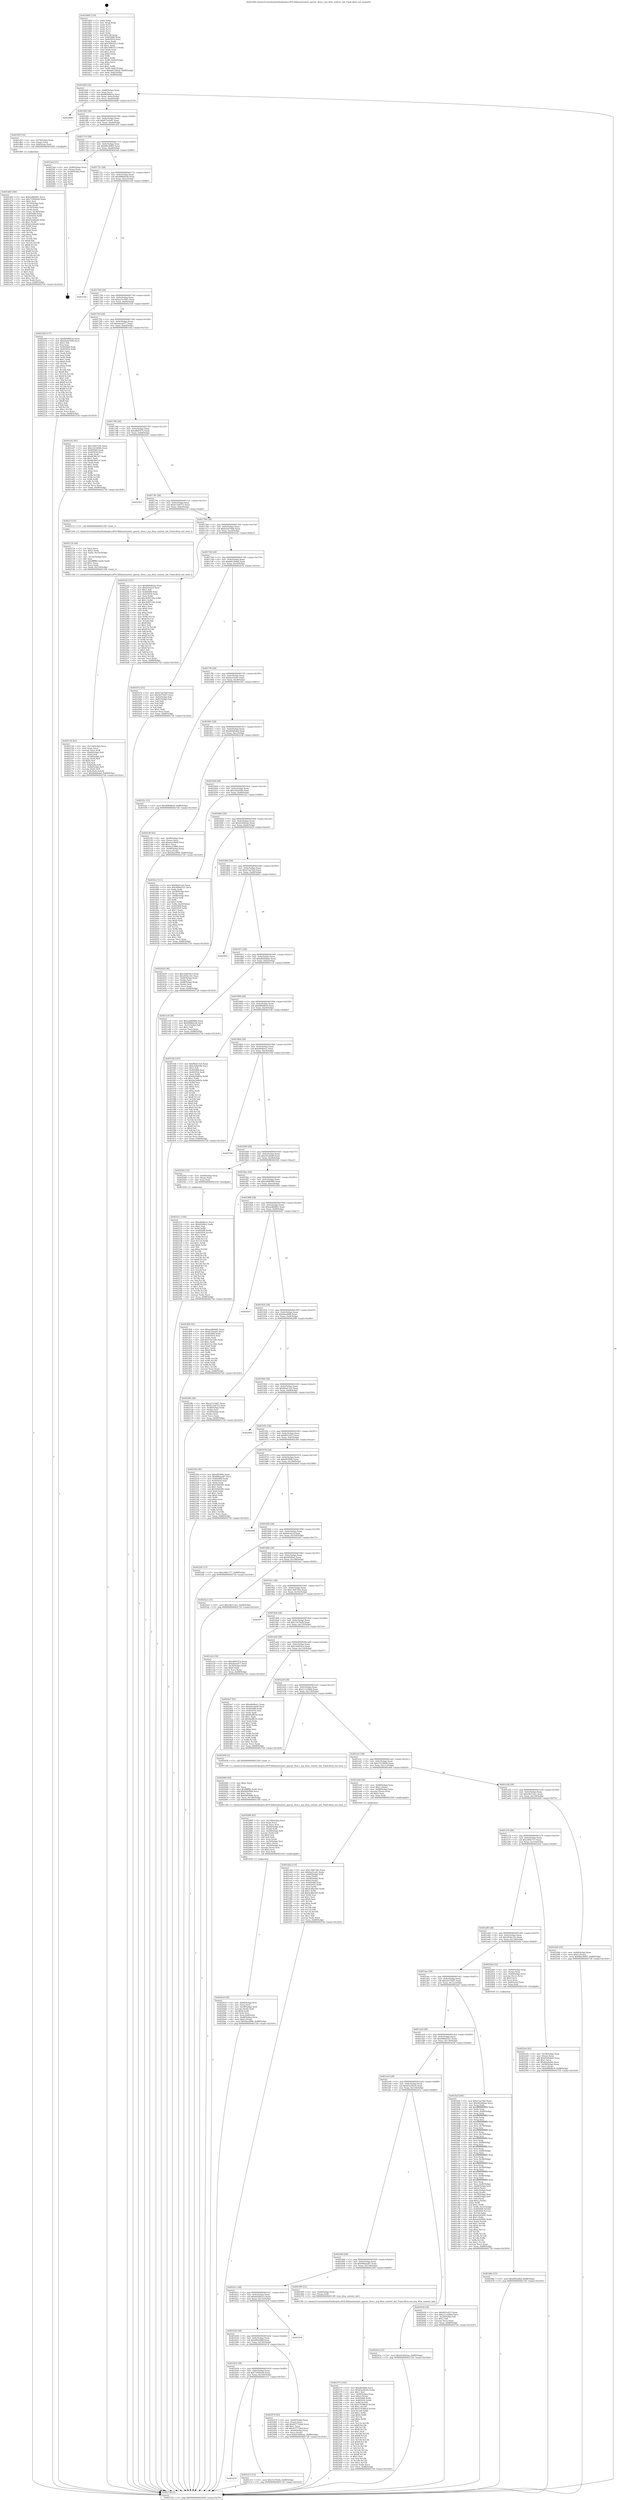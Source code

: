 digraph "0x401660" {
  label = "0x401660 (/mnt/c/Users/mathe/Desktop/tcc/POCII/binaries/extr_jqsrcjv_dtoa.c_jvp_dtoa_context_init_Final-ollvm.out::main(0))"
  labelloc = "t"
  node[shape=record]

  Entry [label="",width=0.3,height=0.3,shape=circle,fillcolor=black,style=filled]
  "0x4016d4" [label="{
     0x4016d4 [32]\l
     | [instrs]\l
     &nbsp;&nbsp;0x4016d4 \<+6\>: mov -0x88(%rbp),%eax\l
     &nbsp;&nbsp;0x4016da \<+2\>: mov %eax,%ecx\l
     &nbsp;&nbsp;0x4016dc \<+6\>: sub $0x8699843a,%ecx\l
     &nbsp;&nbsp;0x4016e2 \<+6\>: mov %eax,-0x9c(%rbp)\l
     &nbsp;&nbsp;0x4016e8 \<+6\>: mov %ecx,-0xa0(%rbp)\l
     &nbsp;&nbsp;0x4016ee \<+6\>: je 00000000004026d9 \<main+0x1079\>\l
  }"]
  "0x4026d9" [label="{
     0x4026d9\l
  }", style=dashed]
  "0x4016f4" [label="{
     0x4016f4 [28]\l
     | [instrs]\l
     &nbsp;&nbsp;0x4016f4 \<+5\>: jmp 00000000004016f9 \<main+0x99\>\l
     &nbsp;&nbsp;0x4016f9 \<+6\>: mov -0x9c(%rbp),%eax\l
     &nbsp;&nbsp;0x4016ff \<+5\>: sub $0x872a5af1,%eax\l
     &nbsp;&nbsp;0x401704 \<+6\>: mov %eax,-0xa4(%rbp)\l
     &nbsp;&nbsp;0x40170a \<+6\>: je 0000000000401d5f \<main+0x6ff\>\l
  }"]
  Exit [label="",width=0.3,height=0.3,shape=circle,fillcolor=black,style=filled,peripheries=2]
  "0x401d5f" [label="{
     0x401d5f [16]\l
     | [instrs]\l
     &nbsp;&nbsp;0x401d5f \<+4\>: mov -0x78(%rbp),%rax\l
     &nbsp;&nbsp;0x401d63 \<+3\>: mov (%rax),%rax\l
     &nbsp;&nbsp;0x401d66 \<+4\>: mov 0x8(%rax),%rdi\l
     &nbsp;&nbsp;0x401d6a \<+5\>: call 0000000000401060 \<atoi@plt\>\l
     | [calls]\l
     &nbsp;&nbsp;0x401060 \{1\} (unknown)\l
  }"]
  "0x401710" [label="{
     0x401710 [28]\l
     | [instrs]\l
     &nbsp;&nbsp;0x401710 \<+5\>: jmp 0000000000401715 \<main+0xb5\>\l
     &nbsp;&nbsp;0x401715 \<+6\>: mov -0x9c(%rbp),%eax\l
     &nbsp;&nbsp;0x40171b \<+5\>: sub $0x89a368f5,%eax\l
     &nbsp;&nbsp;0x401720 \<+6\>: mov %eax,-0xa8(%rbp)\l
     &nbsp;&nbsp;0x401726 \<+6\>: je 00000000004025ed \<main+0xf8d\>\l
  }"]
  "0x402511" [label="{
     0x402511 [145]\l
     | [instrs]\l
     &nbsp;&nbsp;0x402511 \<+5\>: mov $0xe8efbee1,%ecx\l
     &nbsp;&nbsp;0x402516 \<+5\>: mov $0xbf2d8e2,%edx\l
     &nbsp;&nbsp;0x40251b \<+3\>: mov $0x1,%sil\l
     &nbsp;&nbsp;0x40251e \<+3\>: xor %r8d,%r8d\l
     &nbsp;&nbsp;0x402521 \<+8\>: mov 0x405068,%r9d\l
     &nbsp;&nbsp;0x402529 \<+8\>: mov 0x405054,%r10d\l
     &nbsp;&nbsp;0x402531 \<+4\>: sub $0x1,%r8d\l
     &nbsp;&nbsp;0x402535 \<+3\>: mov %r9d,%r11d\l
     &nbsp;&nbsp;0x402538 \<+3\>: add %r8d,%r11d\l
     &nbsp;&nbsp;0x40253b \<+4\>: imul %r11d,%r9d\l
     &nbsp;&nbsp;0x40253f \<+4\>: and $0x1,%r9d\l
     &nbsp;&nbsp;0x402543 \<+4\>: cmp $0x0,%r9d\l
     &nbsp;&nbsp;0x402547 \<+3\>: sete %bl\l
     &nbsp;&nbsp;0x40254a \<+4\>: cmp $0xa,%r10d\l
     &nbsp;&nbsp;0x40254e \<+4\>: setl %r14b\l
     &nbsp;&nbsp;0x402552 \<+3\>: mov %bl,%r15b\l
     &nbsp;&nbsp;0x402555 \<+4\>: xor $0xff,%r15b\l
     &nbsp;&nbsp;0x402559 \<+3\>: mov %r14b,%r12b\l
     &nbsp;&nbsp;0x40255c \<+4\>: xor $0xff,%r12b\l
     &nbsp;&nbsp;0x402560 \<+4\>: xor $0x1,%sil\l
     &nbsp;&nbsp;0x402564 \<+3\>: mov %r15b,%r13b\l
     &nbsp;&nbsp;0x402567 \<+4\>: and $0xff,%r13b\l
     &nbsp;&nbsp;0x40256b \<+3\>: and %sil,%bl\l
     &nbsp;&nbsp;0x40256e \<+3\>: mov %r12b,%al\l
     &nbsp;&nbsp;0x402571 \<+2\>: and $0xff,%al\l
     &nbsp;&nbsp;0x402573 \<+3\>: and %sil,%r14b\l
     &nbsp;&nbsp;0x402576 \<+3\>: or %bl,%r13b\l
     &nbsp;&nbsp;0x402579 \<+3\>: or %r14b,%al\l
     &nbsp;&nbsp;0x40257c \<+3\>: xor %al,%r13b\l
     &nbsp;&nbsp;0x40257f \<+3\>: or %r12b,%r15b\l
     &nbsp;&nbsp;0x402582 \<+4\>: xor $0xff,%r15b\l
     &nbsp;&nbsp;0x402586 \<+4\>: or $0x1,%sil\l
     &nbsp;&nbsp;0x40258a \<+3\>: and %sil,%r15b\l
     &nbsp;&nbsp;0x40258d \<+3\>: or %r15b,%r13b\l
     &nbsp;&nbsp;0x402590 \<+4\>: test $0x1,%r13b\l
     &nbsp;&nbsp;0x402594 \<+3\>: cmovne %edx,%ecx\l
     &nbsp;&nbsp;0x402597 \<+6\>: mov %ecx,-0x88(%rbp)\l
     &nbsp;&nbsp;0x40259d \<+5\>: jmp 0000000000402726 \<main+0x10c6\>\l
  }"]
  "0x4025ed" [label="{
     0x4025ed [21]\l
     | [instrs]\l
     &nbsp;&nbsp;0x4025ed \<+4\>: mov -0x80(%rbp),%rax\l
     &nbsp;&nbsp;0x4025f1 \<+2\>: mov (%rax),%eax\l
     &nbsp;&nbsp;0x4025f3 \<+4\>: lea -0x28(%rbp),%rsp\l
     &nbsp;&nbsp;0x4025f7 \<+1\>: pop %rbx\l
     &nbsp;&nbsp;0x4025f8 \<+2\>: pop %r12\l
     &nbsp;&nbsp;0x4025fa \<+2\>: pop %r13\l
     &nbsp;&nbsp;0x4025fc \<+2\>: pop %r14\l
     &nbsp;&nbsp;0x4025fe \<+2\>: pop %r15\l
     &nbsp;&nbsp;0x402600 \<+1\>: pop %rbp\l
     &nbsp;&nbsp;0x402601 \<+1\>: ret\l
  }"]
  "0x40172c" [label="{
     0x40172c [28]\l
     | [instrs]\l
     &nbsp;&nbsp;0x40172c \<+5\>: jmp 0000000000401731 \<main+0xd1\>\l
     &nbsp;&nbsp;0x401731 \<+6\>: mov -0x9c(%rbp),%eax\l
     &nbsp;&nbsp;0x401737 \<+5\>: sub $0x9986dc08,%eax\l
     &nbsp;&nbsp;0x40173c \<+6\>: mov %eax,-0xac(%rbp)\l
     &nbsp;&nbsp;0x401742 \<+6\>: je 0000000000401ce6 \<main+0x686\>\l
  }"]
  "0x40246e" [label="{
     0x40246e [15]\l
     | [instrs]\l
     &nbsp;&nbsp;0x40246e \<+10\>: movl $0x6f02ddbf,-0x88(%rbp)\l
     &nbsp;&nbsp;0x402478 \<+5\>: jmp 0000000000402726 \<main+0x10c6\>\l
  }"]
  "0x401ce6" [label="{
     0x401ce6\l
  }", style=dashed]
  "0x401748" [label="{
     0x401748 [28]\l
     | [instrs]\l
     &nbsp;&nbsp;0x401748 \<+5\>: jmp 000000000040174d \<main+0xed\>\l
     &nbsp;&nbsp;0x40174d \<+6\>: mov -0x9c(%rbp),%eax\l
     &nbsp;&nbsp;0x401753 \<+5\>: sub $0xa27e39d7,%eax\l
     &nbsp;&nbsp;0x401758 \<+6\>: mov %eax,-0xb0(%rbp)\l
     &nbsp;&nbsp;0x40175e \<+6\>: je 00000000004021b9 \<main+0xb59\>\l
  }"]
  "0x402375" [label="{
     0x402375 [165]\l
     | [instrs]\l
     &nbsp;&nbsp;0x402375 \<+5\>: mov $0xaf6384b,%ecx\l
     &nbsp;&nbsp;0x40237a \<+5\>: mov $0x65a382cb,%edx\l
     &nbsp;&nbsp;0x40237f \<+3\>: mov $0x1,%sil\l
     &nbsp;&nbsp;0x402382 \<+4\>: mov -0x40(%rbp),%rax\l
     &nbsp;&nbsp;0x402386 \<+6\>: movl $0x0,(%rax)\l
     &nbsp;&nbsp;0x40238c \<+8\>: mov 0x405068,%r8d\l
     &nbsp;&nbsp;0x402394 \<+8\>: mov 0x405054,%r9d\l
     &nbsp;&nbsp;0x40239c \<+3\>: mov %r8d,%r10d\l
     &nbsp;&nbsp;0x40239f \<+7\>: sub $0x570386c9,%r10d\l
     &nbsp;&nbsp;0x4023a6 \<+4\>: sub $0x1,%r10d\l
     &nbsp;&nbsp;0x4023aa \<+7\>: add $0x570386c9,%r10d\l
     &nbsp;&nbsp;0x4023b1 \<+4\>: imul %r10d,%r8d\l
     &nbsp;&nbsp;0x4023b5 \<+4\>: and $0x1,%r8d\l
     &nbsp;&nbsp;0x4023b9 \<+4\>: cmp $0x0,%r8d\l
     &nbsp;&nbsp;0x4023bd \<+4\>: sete %r11b\l
     &nbsp;&nbsp;0x4023c1 \<+4\>: cmp $0xa,%r9d\l
     &nbsp;&nbsp;0x4023c5 \<+3\>: setl %bl\l
     &nbsp;&nbsp;0x4023c8 \<+3\>: mov %r11b,%r14b\l
     &nbsp;&nbsp;0x4023cb \<+4\>: xor $0xff,%r14b\l
     &nbsp;&nbsp;0x4023cf \<+3\>: mov %bl,%r15b\l
     &nbsp;&nbsp;0x4023d2 \<+4\>: xor $0xff,%r15b\l
     &nbsp;&nbsp;0x4023d6 \<+4\>: xor $0x1,%sil\l
     &nbsp;&nbsp;0x4023da \<+3\>: mov %r14b,%r12b\l
     &nbsp;&nbsp;0x4023dd \<+4\>: and $0xff,%r12b\l
     &nbsp;&nbsp;0x4023e1 \<+3\>: and %sil,%r11b\l
     &nbsp;&nbsp;0x4023e4 \<+3\>: mov %r15b,%r13b\l
     &nbsp;&nbsp;0x4023e7 \<+4\>: and $0xff,%r13b\l
     &nbsp;&nbsp;0x4023eb \<+3\>: and %sil,%bl\l
     &nbsp;&nbsp;0x4023ee \<+3\>: or %r11b,%r12b\l
     &nbsp;&nbsp;0x4023f1 \<+3\>: or %bl,%r13b\l
     &nbsp;&nbsp;0x4023f4 \<+3\>: xor %r13b,%r12b\l
     &nbsp;&nbsp;0x4023f7 \<+3\>: or %r15b,%r14b\l
     &nbsp;&nbsp;0x4023fa \<+4\>: xor $0xff,%r14b\l
     &nbsp;&nbsp;0x4023fe \<+4\>: or $0x1,%sil\l
     &nbsp;&nbsp;0x402402 \<+3\>: and %sil,%r14b\l
     &nbsp;&nbsp;0x402405 \<+3\>: or %r14b,%r12b\l
     &nbsp;&nbsp;0x402408 \<+4\>: test $0x1,%r12b\l
     &nbsp;&nbsp;0x40240c \<+3\>: cmovne %edx,%ecx\l
     &nbsp;&nbsp;0x40240f \<+6\>: mov %ecx,-0x88(%rbp)\l
     &nbsp;&nbsp;0x402415 \<+5\>: jmp 0000000000402726 \<main+0x10c6\>\l
  }"]
  "0x4021b9" [label="{
     0x4021b9 [137]\l
     | [instrs]\l
     &nbsp;&nbsp;0x4021b9 \<+5\>: mov $0x8699843a,%eax\l
     &nbsp;&nbsp;0x4021be \<+5\>: mov $0xb5a07448,%ecx\l
     &nbsp;&nbsp;0x4021c3 \<+2\>: mov $0x1,%dl\l
     &nbsp;&nbsp;0x4021c5 \<+2\>: xor %esi,%esi\l
     &nbsp;&nbsp;0x4021c7 \<+7\>: mov 0x405068,%edi\l
     &nbsp;&nbsp;0x4021ce \<+8\>: mov 0x405054,%r8d\l
     &nbsp;&nbsp;0x4021d6 \<+3\>: sub $0x1,%esi\l
     &nbsp;&nbsp;0x4021d9 \<+3\>: mov %edi,%r9d\l
     &nbsp;&nbsp;0x4021dc \<+3\>: add %esi,%r9d\l
     &nbsp;&nbsp;0x4021df \<+4\>: imul %r9d,%edi\l
     &nbsp;&nbsp;0x4021e3 \<+3\>: and $0x1,%edi\l
     &nbsp;&nbsp;0x4021e6 \<+3\>: cmp $0x0,%edi\l
     &nbsp;&nbsp;0x4021e9 \<+4\>: sete %r10b\l
     &nbsp;&nbsp;0x4021ed \<+4\>: cmp $0xa,%r8d\l
     &nbsp;&nbsp;0x4021f1 \<+4\>: setl %r11b\l
     &nbsp;&nbsp;0x4021f5 \<+3\>: mov %r10b,%bl\l
     &nbsp;&nbsp;0x4021f8 \<+3\>: xor $0xff,%bl\l
     &nbsp;&nbsp;0x4021fb \<+3\>: mov %r11b,%r14b\l
     &nbsp;&nbsp;0x4021fe \<+4\>: xor $0xff,%r14b\l
     &nbsp;&nbsp;0x402202 \<+3\>: xor $0x1,%dl\l
     &nbsp;&nbsp;0x402205 \<+3\>: mov %bl,%r15b\l
     &nbsp;&nbsp;0x402208 \<+4\>: and $0xff,%r15b\l
     &nbsp;&nbsp;0x40220c \<+3\>: and %dl,%r10b\l
     &nbsp;&nbsp;0x40220f \<+3\>: mov %r14b,%r12b\l
     &nbsp;&nbsp;0x402212 \<+4\>: and $0xff,%r12b\l
     &nbsp;&nbsp;0x402216 \<+3\>: and %dl,%r11b\l
     &nbsp;&nbsp;0x402219 \<+3\>: or %r10b,%r15b\l
     &nbsp;&nbsp;0x40221c \<+3\>: or %r11b,%r12b\l
     &nbsp;&nbsp;0x40221f \<+3\>: xor %r12b,%r15b\l
     &nbsp;&nbsp;0x402222 \<+3\>: or %r14b,%bl\l
     &nbsp;&nbsp;0x402225 \<+3\>: xor $0xff,%bl\l
     &nbsp;&nbsp;0x402228 \<+3\>: or $0x1,%dl\l
     &nbsp;&nbsp;0x40222b \<+2\>: and %dl,%bl\l
     &nbsp;&nbsp;0x40222d \<+3\>: or %bl,%r15b\l
     &nbsp;&nbsp;0x402230 \<+4\>: test $0x1,%r15b\l
     &nbsp;&nbsp;0x402234 \<+3\>: cmovne %ecx,%eax\l
     &nbsp;&nbsp;0x402237 \<+6\>: mov %eax,-0x88(%rbp)\l
     &nbsp;&nbsp;0x40223d \<+5\>: jmp 0000000000402726 \<main+0x10c6\>\l
  }"]
  "0x401764" [label="{
     0x401764 [28]\l
     | [instrs]\l
     &nbsp;&nbsp;0x401764 \<+5\>: jmp 0000000000401769 \<main+0x109\>\l
     &nbsp;&nbsp;0x401769 \<+6\>: mov -0x9c(%rbp),%eax\l
     &nbsp;&nbsp;0x40176f \<+5\>: sub $0xa4eaef77,%eax\l
     &nbsp;&nbsp;0x401774 \<+6\>: mov %eax,-0xb4(%rbp)\l
     &nbsp;&nbsp;0x40177a \<+6\>: je 0000000000401e42 \<main+0x7e2\>\l
  }"]
  "0x402150" [label="{
     0x402150 [63]\l
     | [instrs]\l
     &nbsp;&nbsp;0x402150 \<+6\>: mov -0x150(%rbp),%ecx\l
     &nbsp;&nbsp;0x402156 \<+3\>: imul %eax,%ecx\l
     &nbsp;&nbsp;0x402159 \<+3\>: movslq %ecx,%rdi\l
     &nbsp;&nbsp;0x40215c \<+4\>: mov -0x60(%rbp),%r8\l
     &nbsp;&nbsp;0x402160 \<+3\>: mov (%r8),%r8\l
     &nbsp;&nbsp;0x402163 \<+4\>: mov -0x58(%rbp),%r9\l
     &nbsp;&nbsp;0x402167 \<+3\>: movslq (%r9),%r9\l
     &nbsp;&nbsp;0x40216a \<+4\>: shl $0x4,%r9\l
     &nbsp;&nbsp;0x40216e \<+3\>: add %r9,%r8\l
     &nbsp;&nbsp;0x402171 \<+4\>: mov 0x8(%r8),%r8\l
     &nbsp;&nbsp;0x402175 \<+4\>: mov -0x48(%rbp),%r9\l
     &nbsp;&nbsp;0x402179 \<+3\>: movslq (%r9),%r9\l
     &nbsp;&nbsp;0x40217c \<+4\>: mov %rdi,(%r8,%r9,8)\l
     &nbsp;&nbsp;0x402180 \<+10\>: movl $0xbbfd4a6d,-0x88(%rbp)\l
     &nbsp;&nbsp;0x40218a \<+5\>: jmp 0000000000402726 \<main+0x10c6\>\l
  }"]
  "0x401e42" [label="{
     0x401e42 [91]\l
     | [instrs]\l
     &nbsp;&nbsp;0x401e42 \<+5\>: mov $0x13b6726e,%eax\l
     &nbsp;&nbsp;0x401e47 \<+5\>: mov $0x2321864b,%ecx\l
     &nbsp;&nbsp;0x401e4c \<+7\>: mov 0x405068,%edx\l
     &nbsp;&nbsp;0x401e53 \<+7\>: mov 0x405054,%esi\l
     &nbsp;&nbsp;0x401e5a \<+2\>: mov %edx,%edi\l
     &nbsp;&nbsp;0x401e5c \<+6\>: add $0xb638e7a7,%edi\l
     &nbsp;&nbsp;0x401e62 \<+3\>: sub $0x1,%edi\l
     &nbsp;&nbsp;0x401e65 \<+6\>: sub $0xb638e7a7,%edi\l
     &nbsp;&nbsp;0x401e6b \<+3\>: imul %edi,%edx\l
     &nbsp;&nbsp;0x401e6e \<+3\>: and $0x1,%edx\l
     &nbsp;&nbsp;0x401e71 \<+3\>: cmp $0x0,%edx\l
     &nbsp;&nbsp;0x401e74 \<+4\>: sete %r8b\l
     &nbsp;&nbsp;0x401e78 \<+3\>: cmp $0xa,%esi\l
     &nbsp;&nbsp;0x401e7b \<+4\>: setl %r9b\l
     &nbsp;&nbsp;0x401e7f \<+3\>: mov %r8b,%r10b\l
     &nbsp;&nbsp;0x401e82 \<+3\>: and %r9b,%r10b\l
     &nbsp;&nbsp;0x401e85 \<+3\>: xor %r9b,%r8b\l
     &nbsp;&nbsp;0x401e88 \<+3\>: or %r8b,%r10b\l
     &nbsp;&nbsp;0x401e8b \<+4\>: test $0x1,%r10b\l
     &nbsp;&nbsp;0x401e8f \<+3\>: cmovne %ecx,%eax\l
     &nbsp;&nbsp;0x401e92 \<+6\>: mov %eax,-0x88(%rbp)\l
     &nbsp;&nbsp;0x401e98 \<+5\>: jmp 0000000000402726 \<main+0x10c6\>\l
  }"]
  "0x401780" [label="{
     0x401780 [28]\l
     | [instrs]\l
     &nbsp;&nbsp;0x401780 \<+5\>: jmp 0000000000401785 \<main+0x125\>\l
     &nbsp;&nbsp;0x401785 \<+6\>: mov -0x9c(%rbp),%eax\l
     &nbsp;&nbsp;0x40178b \<+5\>: sub $0xafb8347a,%eax\l
     &nbsp;&nbsp;0x401790 \<+6\>: mov %eax,-0xb8(%rbp)\l
     &nbsp;&nbsp;0x401796 \<+6\>: je 00000000004025b1 \<main+0xf51\>\l
  }"]
  "0x402124" [label="{
     0x402124 [44]\l
     | [instrs]\l
     &nbsp;&nbsp;0x402124 \<+2\>: xor %ecx,%ecx\l
     &nbsp;&nbsp;0x402126 \<+5\>: mov $0x2,%edx\l
     &nbsp;&nbsp;0x40212b \<+6\>: mov %edx,-0x14c(%rbp)\l
     &nbsp;&nbsp;0x402131 \<+1\>: cltd\l
     &nbsp;&nbsp;0x402132 \<+6\>: mov -0x14c(%rbp),%esi\l
     &nbsp;&nbsp;0x402138 \<+2\>: idiv %esi\l
     &nbsp;&nbsp;0x40213a \<+6\>: imul $0xfffffffe,%edx,%edx\l
     &nbsp;&nbsp;0x402140 \<+3\>: sub $0x1,%ecx\l
     &nbsp;&nbsp;0x402143 \<+2\>: sub %ecx,%edx\l
     &nbsp;&nbsp;0x402145 \<+6\>: mov %edx,-0x150(%rbp)\l
     &nbsp;&nbsp;0x40214b \<+5\>: call 0000000000401160 \<next_i\>\l
     | [calls]\l
     &nbsp;&nbsp;0x401160 \{1\} (/mnt/c/Users/mathe/Desktop/tcc/POCII/binaries/extr_jqsrcjv_dtoa.c_jvp_dtoa_context_init_Final-ollvm.out::next_i)\l
  }"]
  "0x4025b1" [label="{
     0x4025b1\l
  }", style=dashed]
  "0x40179c" [label="{
     0x40179c [28]\l
     | [instrs]\l
     &nbsp;&nbsp;0x40179c \<+5\>: jmp 00000000004017a1 \<main+0x141\>\l
     &nbsp;&nbsp;0x4017a1 \<+6\>: mov -0x9c(%rbp),%eax\l
     &nbsp;&nbsp;0x4017a7 \<+5\>: sub $0xb15a8723,%eax\l
     &nbsp;&nbsp;0x4017ac \<+6\>: mov %eax,-0xbc(%rbp)\l
     &nbsp;&nbsp;0x4017b2 \<+6\>: je 000000000040211f \<main+0xabf\>\l
  }"]
  "0x4020c9" [label="{
     0x4020c9 [50]\l
     | [instrs]\l
     &nbsp;&nbsp;0x4020c9 \<+4\>: mov -0x60(%rbp),%rsi\l
     &nbsp;&nbsp;0x4020cd \<+3\>: mov (%rsi),%rsi\l
     &nbsp;&nbsp;0x4020d0 \<+4\>: mov -0x58(%rbp),%rdi\l
     &nbsp;&nbsp;0x4020d4 \<+3\>: movslq (%rdi),%rdi\l
     &nbsp;&nbsp;0x4020d7 \<+4\>: shl $0x4,%rdi\l
     &nbsp;&nbsp;0x4020db \<+3\>: add %rdi,%rsi\l
     &nbsp;&nbsp;0x4020de \<+4\>: mov %rax,0x8(%rsi)\l
     &nbsp;&nbsp;0x4020e2 \<+4\>: mov -0x48(%rbp),%rax\l
     &nbsp;&nbsp;0x4020e6 \<+6\>: movl $0x0,(%rax)\l
     &nbsp;&nbsp;0x4020ec \<+10\>: movl $0xf4ac6f98,-0x88(%rbp)\l
     &nbsp;&nbsp;0x4020f6 \<+5\>: jmp 0000000000402726 \<main+0x10c6\>\l
  }"]
  "0x40211f" [label="{
     0x40211f [5]\l
     | [instrs]\l
     &nbsp;&nbsp;0x40211f \<+5\>: call 0000000000401160 \<next_i\>\l
     | [calls]\l
     &nbsp;&nbsp;0x401160 \{1\} (/mnt/c/Users/mathe/Desktop/tcc/POCII/binaries/extr_jqsrcjv_dtoa.c_jvp_dtoa_context_init_Final-ollvm.out::next_i)\l
  }"]
  "0x4017b8" [label="{
     0x4017b8 [28]\l
     | [instrs]\l
     &nbsp;&nbsp;0x4017b8 \<+5\>: jmp 00000000004017bd \<main+0x15d\>\l
     &nbsp;&nbsp;0x4017bd \<+6\>: mov -0x9c(%rbp),%eax\l
     &nbsp;&nbsp;0x4017c3 \<+5\>: sub $0xb5a07448,%eax\l
     &nbsp;&nbsp;0x4017c8 \<+6\>: mov %eax,-0xc0(%rbp)\l
     &nbsp;&nbsp;0x4017ce \<+6\>: je 0000000000402242 \<main+0xbe2\>\l
  }"]
  "0x402088" [label="{
     0x402088 [65]\l
     | [instrs]\l
     &nbsp;&nbsp;0x402088 \<+6\>: mov -0x148(%rbp),%ecx\l
     &nbsp;&nbsp;0x40208e \<+3\>: imul %eax,%ecx\l
     &nbsp;&nbsp;0x402091 \<+3\>: movslq %ecx,%rsi\l
     &nbsp;&nbsp;0x402094 \<+4\>: mov -0x60(%rbp),%rdi\l
     &nbsp;&nbsp;0x402098 \<+3\>: mov (%rdi),%rdi\l
     &nbsp;&nbsp;0x40209b \<+4\>: mov -0x58(%rbp),%r8\l
     &nbsp;&nbsp;0x40209f \<+3\>: movslq (%r8),%r8\l
     &nbsp;&nbsp;0x4020a2 \<+4\>: shl $0x4,%r8\l
     &nbsp;&nbsp;0x4020a6 \<+3\>: add %r8,%rdi\l
     &nbsp;&nbsp;0x4020a9 \<+3\>: mov %rsi,(%rdi)\l
     &nbsp;&nbsp;0x4020ac \<+4\>: mov -0x50(%rbp),%rsi\l
     &nbsp;&nbsp;0x4020b0 \<+6\>: movl $0x1,(%rsi)\l
     &nbsp;&nbsp;0x4020b6 \<+4\>: mov -0x50(%rbp),%rsi\l
     &nbsp;&nbsp;0x4020ba \<+3\>: movslq (%rsi),%rsi\l
     &nbsp;&nbsp;0x4020bd \<+4\>: shl $0x3,%rsi\l
     &nbsp;&nbsp;0x4020c1 \<+3\>: mov %rsi,%rdi\l
     &nbsp;&nbsp;0x4020c4 \<+5\>: call 0000000000401050 \<malloc@plt\>\l
     | [calls]\l
     &nbsp;&nbsp;0x401050 \{1\} (unknown)\l
  }"]
  "0x402242" [label="{
     0x402242 [147]\l
     | [instrs]\l
     &nbsp;&nbsp;0x402242 \<+5\>: mov $0x8699843a,%eax\l
     &nbsp;&nbsp;0x402247 \<+5\>: mov $0xb4cb2cf,%ecx\l
     &nbsp;&nbsp;0x40224c \<+2\>: mov $0x1,%dl\l
     &nbsp;&nbsp;0x40224e \<+7\>: mov 0x405068,%esi\l
     &nbsp;&nbsp;0x402255 \<+7\>: mov 0x405054,%edi\l
     &nbsp;&nbsp;0x40225c \<+3\>: mov %esi,%r8d\l
     &nbsp;&nbsp;0x40225f \<+7\>: add $0x3649118a,%r8d\l
     &nbsp;&nbsp;0x402266 \<+4\>: sub $0x1,%r8d\l
     &nbsp;&nbsp;0x40226a \<+7\>: sub $0x3649118a,%r8d\l
     &nbsp;&nbsp;0x402271 \<+4\>: imul %r8d,%esi\l
     &nbsp;&nbsp;0x402275 \<+3\>: and $0x1,%esi\l
     &nbsp;&nbsp;0x402278 \<+3\>: cmp $0x0,%esi\l
     &nbsp;&nbsp;0x40227b \<+4\>: sete %r9b\l
     &nbsp;&nbsp;0x40227f \<+3\>: cmp $0xa,%edi\l
     &nbsp;&nbsp;0x402282 \<+4\>: setl %r10b\l
     &nbsp;&nbsp;0x402286 \<+3\>: mov %r9b,%r11b\l
     &nbsp;&nbsp;0x402289 \<+4\>: xor $0xff,%r11b\l
     &nbsp;&nbsp;0x40228d \<+3\>: mov %r10b,%bl\l
     &nbsp;&nbsp;0x402290 \<+3\>: xor $0xff,%bl\l
     &nbsp;&nbsp;0x402293 \<+3\>: xor $0x1,%dl\l
     &nbsp;&nbsp;0x402296 \<+3\>: mov %r11b,%r14b\l
     &nbsp;&nbsp;0x402299 \<+4\>: and $0xff,%r14b\l
     &nbsp;&nbsp;0x40229d \<+3\>: and %dl,%r9b\l
     &nbsp;&nbsp;0x4022a0 \<+3\>: mov %bl,%r15b\l
     &nbsp;&nbsp;0x4022a3 \<+4\>: and $0xff,%r15b\l
     &nbsp;&nbsp;0x4022a7 \<+3\>: and %dl,%r10b\l
     &nbsp;&nbsp;0x4022aa \<+3\>: or %r9b,%r14b\l
     &nbsp;&nbsp;0x4022ad \<+3\>: or %r10b,%r15b\l
     &nbsp;&nbsp;0x4022b0 \<+3\>: xor %r15b,%r14b\l
     &nbsp;&nbsp;0x4022b3 \<+3\>: or %bl,%r11b\l
     &nbsp;&nbsp;0x4022b6 \<+4\>: xor $0xff,%r11b\l
     &nbsp;&nbsp;0x4022ba \<+3\>: or $0x1,%dl\l
     &nbsp;&nbsp;0x4022bd \<+3\>: and %dl,%r11b\l
     &nbsp;&nbsp;0x4022c0 \<+3\>: or %r11b,%r14b\l
     &nbsp;&nbsp;0x4022c3 \<+4\>: test $0x1,%r14b\l
     &nbsp;&nbsp;0x4022c7 \<+3\>: cmovne %ecx,%eax\l
     &nbsp;&nbsp;0x4022ca \<+6\>: mov %eax,-0x88(%rbp)\l
     &nbsp;&nbsp;0x4022d0 \<+5\>: jmp 0000000000402726 \<main+0x10c6\>\l
  }"]
  "0x4017d4" [label="{
     0x4017d4 [28]\l
     | [instrs]\l
     &nbsp;&nbsp;0x4017d4 \<+5\>: jmp 00000000004017d9 \<main+0x179\>\l
     &nbsp;&nbsp;0x4017d9 \<+6\>: mov -0x9c(%rbp),%eax\l
     &nbsp;&nbsp;0x4017df \<+5\>: sub $0xb81294ad,%eax\l
     &nbsp;&nbsp;0x4017e4 \<+6\>: mov %eax,-0xc4(%rbp)\l
     &nbsp;&nbsp;0x4017ea \<+6\>: je 0000000000401b7a \<main+0x51a\>\l
  }"]
  "0x402060" [label="{
     0x402060 [40]\l
     | [instrs]\l
     &nbsp;&nbsp;0x402060 \<+5\>: mov $0x2,%ecx\l
     &nbsp;&nbsp;0x402065 \<+1\>: cltd\l
     &nbsp;&nbsp;0x402066 \<+2\>: idiv %ecx\l
     &nbsp;&nbsp;0x402068 \<+6\>: imul $0xfffffffe,%edx,%ecx\l
     &nbsp;&nbsp;0x40206e \<+6\>: add $0x6bfcf9db,%ecx\l
     &nbsp;&nbsp;0x402074 \<+3\>: add $0x1,%ecx\l
     &nbsp;&nbsp;0x402077 \<+6\>: sub $0x6bfcf9db,%ecx\l
     &nbsp;&nbsp;0x40207d \<+6\>: mov %ecx,-0x148(%rbp)\l
     &nbsp;&nbsp;0x402083 \<+5\>: call 0000000000401160 \<next_i\>\l
     | [calls]\l
     &nbsp;&nbsp;0x401160 \{1\} (/mnt/c/Users/mathe/Desktop/tcc/POCII/binaries/extr_jqsrcjv_dtoa.c_jvp_dtoa_context_init_Final-ollvm.out::next_i)\l
  }"]
  "0x401b7a" [label="{
     0x401b7a [53]\l
     | [instrs]\l
     &nbsp;&nbsp;0x401b7a \<+5\>: mov $0xd7aa7fe9,%eax\l
     &nbsp;&nbsp;0x401b7f \<+5\>: mov $0x303792f7,%ecx\l
     &nbsp;&nbsp;0x401b84 \<+6\>: mov -0x82(%rbp),%dl\l
     &nbsp;&nbsp;0x401b8a \<+7\>: mov -0x81(%rbp),%sil\l
     &nbsp;&nbsp;0x401b91 \<+3\>: mov %dl,%dil\l
     &nbsp;&nbsp;0x401b94 \<+3\>: and %sil,%dil\l
     &nbsp;&nbsp;0x401b97 \<+3\>: xor %sil,%dl\l
     &nbsp;&nbsp;0x401b9a \<+3\>: or %dl,%dil\l
     &nbsp;&nbsp;0x401b9d \<+4\>: test $0x1,%dil\l
     &nbsp;&nbsp;0x401ba1 \<+3\>: cmovne %ecx,%eax\l
     &nbsp;&nbsp;0x401ba4 \<+6\>: mov %eax,-0x88(%rbp)\l
     &nbsp;&nbsp;0x401baa \<+5\>: jmp 0000000000402726 \<main+0x10c6\>\l
  }"]
  "0x4017f0" [label="{
     0x4017f0 [28]\l
     | [instrs]\l
     &nbsp;&nbsp;0x4017f0 \<+5\>: jmp 00000000004017f5 \<main+0x195\>\l
     &nbsp;&nbsp;0x4017f5 \<+6\>: mov -0x9c(%rbp),%eax\l
     &nbsp;&nbsp;0x4017fb \<+5\>: sub $0xba25caf1,%eax\l
     &nbsp;&nbsp;0x401800 \<+6\>: mov %eax,-0xc8(%rbp)\l
     &nbsp;&nbsp;0x401806 \<+6\>: je 0000000000401f2c \<main+0x8cc\>\l
  }"]
  "0x402726" [label="{
     0x402726 [5]\l
     | [instrs]\l
     &nbsp;&nbsp;0x402726 \<+5\>: jmp 00000000004016d4 \<main+0x74\>\l
  }"]
  "0x401660" [label="{
     0x401660 [116]\l
     | [instrs]\l
     &nbsp;&nbsp;0x401660 \<+1\>: push %rbp\l
     &nbsp;&nbsp;0x401661 \<+3\>: mov %rsp,%rbp\l
     &nbsp;&nbsp;0x401664 \<+2\>: push %r15\l
     &nbsp;&nbsp;0x401666 \<+2\>: push %r14\l
     &nbsp;&nbsp;0x401668 \<+2\>: push %r13\l
     &nbsp;&nbsp;0x40166a \<+2\>: push %r12\l
     &nbsp;&nbsp;0x40166c \<+1\>: push %rbx\l
     &nbsp;&nbsp;0x40166d \<+7\>: sub $0x148,%rsp\l
     &nbsp;&nbsp;0x401674 \<+7\>: mov 0x405068,%eax\l
     &nbsp;&nbsp;0x40167b \<+7\>: mov 0x405054,%ecx\l
     &nbsp;&nbsp;0x401682 \<+2\>: mov %eax,%edx\l
     &nbsp;&nbsp;0x401684 \<+6\>: add $0x549b32c3,%edx\l
     &nbsp;&nbsp;0x40168a \<+3\>: sub $0x1,%edx\l
     &nbsp;&nbsp;0x40168d \<+6\>: sub $0x549b32c3,%edx\l
     &nbsp;&nbsp;0x401693 \<+3\>: imul %edx,%eax\l
     &nbsp;&nbsp;0x401696 \<+3\>: and $0x1,%eax\l
     &nbsp;&nbsp;0x401699 \<+3\>: cmp $0x0,%eax\l
     &nbsp;&nbsp;0x40169c \<+4\>: sete %r8b\l
     &nbsp;&nbsp;0x4016a0 \<+4\>: and $0x1,%r8b\l
     &nbsp;&nbsp;0x4016a4 \<+7\>: mov %r8b,-0x82(%rbp)\l
     &nbsp;&nbsp;0x4016ab \<+3\>: cmp $0xa,%ecx\l
     &nbsp;&nbsp;0x4016ae \<+4\>: setl %r8b\l
     &nbsp;&nbsp;0x4016b2 \<+4\>: and $0x1,%r8b\l
     &nbsp;&nbsp;0x4016b6 \<+7\>: mov %r8b,-0x81(%rbp)\l
     &nbsp;&nbsp;0x4016bd \<+10\>: movl $0xb81294ad,-0x88(%rbp)\l
     &nbsp;&nbsp;0x4016c7 \<+6\>: mov %edi,-0x8c(%rbp)\l
     &nbsp;&nbsp;0x4016cd \<+7\>: mov %rsi,-0x98(%rbp)\l
  }"]
  "0x401eba" [label="{
     0x401eba [114]\l
     | [instrs]\l
     &nbsp;&nbsp;0x401eba \<+5\>: mov $0x13b6726e,%ecx\l
     &nbsp;&nbsp;0x401ebf \<+5\>: mov $0xba25caf1,%edx\l
     &nbsp;&nbsp;0x401ec4 \<+4\>: mov -0x60(%rbp),%rdi\l
     &nbsp;&nbsp;0x401ec8 \<+3\>: mov %rax,(%rdi)\l
     &nbsp;&nbsp;0x401ecb \<+4\>: mov -0x58(%rbp),%rax\l
     &nbsp;&nbsp;0x401ecf \<+6\>: movl $0x0,(%rax)\l
     &nbsp;&nbsp;0x401ed5 \<+7\>: mov 0x405068,%esi\l
     &nbsp;&nbsp;0x401edc \<+8\>: mov 0x405054,%r8d\l
     &nbsp;&nbsp;0x401ee4 \<+3\>: mov %esi,%r9d\l
     &nbsp;&nbsp;0x401ee7 \<+7\>: sub $0x4c8be585,%r9d\l
     &nbsp;&nbsp;0x401eee \<+4\>: sub $0x1,%r9d\l
     &nbsp;&nbsp;0x401ef2 \<+7\>: add $0x4c8be585,%r9d\l
     &nbsp;&nbsp;0x401ef9 \<+4\>: imul %r9d,%esi\l
     &nbsp;&nbsp;0x401efd \<+3\>: and $0x1,%esi\l
     &nbsp;&nbsp;0x401f00 \<+3\>: cmp $0x0,%esi\l
     &nbsp;&nbsp;0x401f03 \<+4\>: sete %r10b\l
     &nbsp;&nbsp;0x401f07 \<+4\>: cmp $0xa,%r8d\l
     &nbsp;&nbsp;0x401f0b \<+4\>: setl %r11b\l
     &nbsp;&nbsp;0x401f0f \<+3\>: mov %r10b,%bl\l
     &nbsp;&nbsp;0x401f12 \<+3\>: and %r11b,%bl\l
     &nbsp;&nbsp;0x401f15 \<+3\>: xor %r11b,%r10b\l
     &nbsp;&nbsp;0x401f18 \<+3\>: or %r10b,%bl\l
     &nbsp;&nbsp;0x401f1b \<+3\>: test $0x1,%bl\l
     &nbsp;&nbsp;0x401f1e \<+3\>: cmovne %edx,%ecx\l
     &nbsp;&nbsp;0x401f21 \<+6\>: mov %ecx,-0x88(%rbp)\l
     &nbsp;&nbsp;0x401f27 \<+5\>: jmp 0000000000402726 \<main+0x10c6\>\l
  }"]
  "0x401f2c" [label="{
     0x401f2c [15]\l
     | [instrs]\l
     &nbsp;&nbsp;0x401f2c \<+10\>: movl $0xd9f6dbc9,-0x88(%rbp)\l
     &nbsp;&nbsp;0x401f36 \<+5\>: jmp 0000000000402726 \<main+0x10c6\>\l
  }"]
  "0x40180c" [label="{
     0x40180c [28]\l
     | [instrs]\l
     &nbsp;&nbsp;0x40180c \<+5\>: jmp 0000000000401811 \<main+0x1b1\>\l
     &nbsp;&nbsp;0x401811 \<+6\>: mov -0x9c(%rbp),%eax\l
     &nbsp;&nbsp;0x401817 \<+5\>: sub $0xbbfd4a6d,%eax\l
     &nbsp;&nbsp;0x40181c \<+6\>: mov %eax,-0xcc(%rbp)\l
     &nbsp;&nbsp;0x401822 \<+6\>: je 000000000040218f \<main+0xb2f\>\l
  }"]
  "0x401b70" [label="{
     0x401b70\l
  }", style=dashed]
  "0x40218f" [label="{
     0x40218f [42]\l
     | [instrs]\l
     &nbsp;&nbsp;0x40218f \<+4\>: mov -0x48(%rbp),%rax\l
     &nbsp;&nbsp;0x402193 \<+2\>: mov (%rax),%ecx\l
     &nbsp;&nbsp;0x402195 \<+6\>: add $0xdca196fd,%ecx\l
     &nbsp;&nbsp;0x40219b \<+3\>: add $0x1,%ecx\l
     &nbsp;&nbsp;0x40219e \<+6\>: sub $0xdca196fd,%ecx\l
     &nbsp;&nbsp;0x4021a4 \<+4\>: mov -0x48(%rbp),%rax\l
     &nbsp;&nbsp;0x4021a8 \<+2\>: mov %ecx,(%rax)\l
     &nbsp;&nbsp;0x4021aa \<+10\>: movl $0xf4ac6f98,-0x88(%rbp)\l
     &nbsp;&nbsp;0x4021b4 \<+5\>: jmp 0000000000402726 \<main+0x10c6\>\l
  }"]
  "0x401828" [label="{
     0x401828 [28]\l
     | [instrs]\l
     &nbsp;&nbsp;0x401828 \<+5\>: jmp 000000000040182d \<main+0x1cd\>\l
     &nbsp;&nbsp;0x40182d \<+6\>: mov -0x9c(%rbp),%eax\l
     &nbsp;&nbsp;0x401833 \<+5\>: sub $0xcf2bd34b,%eax\l
     &nbsp;&nbsp;0x401838 \<+6\>: mov %eax,-0xd0(%rbp)\l
     &nbsp;&nbsp;0x40183e \<+6\>: je 0000000000401fce \<main+0x96e\>\l
  }"]
  "0x401e15" [label="{
     0x401e15 [15]\l
     | [instrs]\l
     &nbsp;&nbsp;0x401e15 \<+10\>: movl $0x15e7fe4b,-0x88(%rbp)\l
     &nbsp;&nbsp;0x401e1f \<+5\>: jmp 0000000000402726 \<main+0x10c6\>\l
  }"]
  "0x401fce" [label="{
     0x401fce [111]\l
     | [instrs]\l
     &nbsp;&nbsp;0x401fce \<+5\>: mov $0xf9ed13a5,%eax\l
     &nbsp;&nbsp;0x401fd3 \<+5\>: mov $0x486bd321,%ecx\l
     &nbsp;&nbsp;0x401fd8 \<+2\>: xor %edx,%edx\l
     &nbsp;&nbsp;0x401fda \<+4\>: mov -0x58(%rbp),%rsi\l
     &nbsp;&nbsp;0x401fde \<+2\>: mov (%rsi),%edi\l
     &nbsp;&nbsp;0x401fe0 \<+4\>: mov -0x68(%rbp),%rsi\l
     &nbsp;&nbsp;0x401fe4 \<+2\>: cmp (%rsi),%edi\l
     &nbsp;&nbsp;0x401fe6 \<+4\>: setl %r8b\l
     &nbsp;&nbsp;0x401fea \<+4\>: and $0x1,%r8b\l
     &nbsp;&nbsp;0x401fee \<+4\>: mov %r8b,-0x29(%rbp)\l
     &nbsp;&nbsp;0x401ff2 \<+7\>: mov 0x405068,%edi\l
     &nbsp;&nbsp;0x401ff9 \<+8\>: mov 0x405054,%r9d\l
     &nbsp;&nbsp;0x402001 \<+3\>: sub $0x1,%edx\l
     &nbsp;&nbsp;0x402004 \<+3\>: mov %edi,%r10d\l
     &nbsp;&nbsp;0x402007 \<+3\>: add %edx,%r10d\l
     &nbsp;&nbsp;0x40200a \<+4\>: imul %r10d,%edi\l
     &nbsp;&nbsp;0x40200e \<+3\>: and $0x1,%edi\l
     &nbsp;&nbsp;0x402011 \<+3\>: cmp $0x0,%edi\l
     &nbsp;&nbsp;0x402014 \<+4\>: sete %r8b\l
     &nbsp;&nbsp;0x402018 \<+4\>: cmp $0xa,%r9d\l
     &nbsp;&nbsp;0x40201c \<+4\>: setl %r11b\l
     &nbsp;&nbsp;0x402020 \<+3\>: mov %r8b,%bl\l
     &nbsp;&nbsp;0x402023 \<+3\>: and %r11b,%bl\l
     &nbsp;&nbsp;0x402026 \<+3\>: xor %r11b,%r8b\l
     &nbsp;&nbsp;0x402029 \<+3\>: or %r8b,%bl\l
     &nbsp;&nbsp;0x40202c \<+3\>: test $0x1,%bl\l
     &nbsp;&nbsp;0x40202f \<+3\>: cmovne %ecx,%eax\l
     &nbsp;&nbsp;0x402032 \<+6\>: mov %eax,-0x88(%rbp)\l
     &nbsp;&nbsp;0x402038 \<+5\>: jmp 0000000000402726 \<main+0x10c6\>\l
  }"]
  "0x401844" [label="{
     0x401844 [28]\l
     | [instrs]\l
     &nbsp;&nbsp;0x401844 \<+5\>: jmp 0000000000401849 \<main+0x1e9\>\l
     &nbsp;&nbsp;0x401849 \<+6\>: mov -0x9c(%rbp),%eax\l
     &nbsp;&nbsp;0x40184f \<+5\>: sub $0xd160d5ae,%eax\l
     &nbsp;&nbsp;0x401854 \<+6\>: mov %eax,-0xd4(%rbp)\l
     &nbsp;&nbsp;0x40185a \<+6\>: je 0000000000402429 \<main+0xdc9\>\l
  }"]
  "0x401b54" [label="{
     0x401b54 [28]\l
     | [instrs]\l
     &nbsp;&nbsp;0x401b54 \<+5\>: jmp 0000000000401b59 \<main+0x4f9\>\l
     &nbsp;&nbsp;0x401b59 \<+6\>: mov -0x9c(%rbp),%eax\l
     &nbsp;&nbsp;0x401b5f \<+5\>: sub $0x71000e44,%eax\l
     &nbsp;&nbsp;0x401b64 \<+6\>: mov %eax,-0x144(%rbp)\l
     &nbsp;&nbsp;0x401b6a \<+6\>: je 0000000000401e15 \<main+0x7b5\>\l
  }"]
  "0x402429" [label="{
     0x402429 [36]\l
     | [instrs]\l
     &nbsp;&nbsp;0x402429 \<+5\>: mov $0x1bd054ce,%eax\l
     &nbsp;&nbsp;0x40242e \<+5\>: mov $0x293bc10c,%ecx\l
     &nbsp;&nbsp;0x402433 \<+4\>: mov -0x40(%rbp),%rdx\l
     &nbsp;&nbsp;0x402437 \<+2\>: mov (%rdx),%esi\l
     &nbsp;&nbsp;0x402439 \<+4\>: mov -0x68(%rbp),%rdx\l
     &nbsp;&nbsp;0x40243d \<+2\>: cmp (%rdx),%esi\l
     &nbsp;&nbsp;0x40243f \<+3\>: cmovl %ecx,%eax\l
     &nbsp;&nbsp;0x402442 \<+6\>: mov %eax,-0x88(%rbp)\l
     &nbsp;&nbsp;0x402448 \<+5\>: jmp 0000000000402726 \<main+0x10c6\>\l
  }"]
  "0x401860" [label="{
     0x401860 [28]\l
     | [instrs]\l
     &nbsp;&nbsp;0x401860 \<+5\>: jmp 0000000000401865 \<main+0x205\>\l
     &nbsp;&nbsp;0x401865 \<+6\>: mov -0x9c(%rbp),%eax\l
     &nbsp;&nbsp;0x40186b \<+5\>: sub $0xd7aa7fe9,%eax\l
     &nbsp;&nbsp;0x401870 \<+6\>: mov %eax,-0xd8(%rbp)\l
     &nbsp;&nbsp;0x401876 \<+6\>: je 0000000000402602 \<main+0xfa2\>\l
  }"]
  "0x40247d" [label="{
     0x40247d [42]\l
     | [instrs]\l
     &nbsp;&nbsp;0x40247d \<+4\>: mov -0x40(%rbp),%rax\l
     &nbsp;&nbsp;0x402481 \<+2\>: mov (%rax),%ecx\l
     &nbsp;&nbsp;0x402483 \<+6\>: add $0x93771bbd,%ecx\l
     &nbsp;&nbsp;0x402489 \<+3\>: add $0x1,%ecx\l
     &nbsp;&nbsp;0x40248c \<+6\>: sub $0x93771bbd,%ecx\l
     &nbsp;&nbsp;0x402492 \<+4\>: mov -0x40(%rbp),%rax\l
     &nbsp;&nbsp;0x402496 \<+2\>: mov %ecx,(%rax)\l
     &nbsp;&nbsp;0x402498 \<+10\>: movl $0xd160d5ae,-0x88(%rbp)\l
     &nbsp;&nbsp;0x4024a2 \<+5\>: jmp 0000000000402726 \<main+0x10c6\>\l
  }"]
  "0x402602" [label="{
     0x402602\l
  }", style=dashed]
  "0x40187c" [label="{
     0x40187c [28]\l
     | [instrs]\l
     &nbsp;&nbsp;0x40187c \<+5\>: jmp 0000000000401881 \<main+0x221\>\l
     &nbsp;&nbsp;0x401881 \<+6\>: mov -0x9c(%rbp),%eax\l
     &nbsp;&nbsp;0x401887 \<+5\>: sub $0xd82b6bae,%eax\l
     &nbsp;&nbsp;0x40188c \<+6\>: mov %eax,-0xdc(%rbp)\l
     &nbsp;&nbsp;0x401892 \<+6\>: je 0000000000401cc8 \<main+0x668\>\l
  }"]
  "0x401b38" [label="{
     0x401b38 [28]\l
     | [instrs]\l
     &nbsp;&nbsp;0x401b38 \<+5\>: jmp 0000000000401b3d \<main+0x4dd\>\l
     &nbsp;&nbsp;0x401b3d \<+6\>: mov -0x9c(%rbp),%eax\l
     &nbsp;&nbsp;0x401b43 \<+5\>: sub $0x6f02ddbf,%eax\l
     &nbsp;&nbsp;0x401b48 \<+6\>: mov %eax,-0x140(%rbp)\l
     &nbsp;&nbsp;0x401b4e \<+6\>: je 000000000040247d \<main+0xe1d\>\l
  }"]
  "0x401cc8" [label="{
     0x401cc8 [30]\l
     | [instrs]\l
     &nbsp;&nbsp;0x401cc8 \<+5\>: mov $0xeab80084,%eax\l
     &nbsp;&nbsp;0x401ccd \<+5\>: mov $0x9986dc08,%ecx\l
     &nbsp;&nbsp;0x401cd2 \<+3\>: mov -0x31(%rbp),%dl\l
     &nbsp;&nbsp;0x401cd5 \<+3\>: test $0x1,%dl\l
     &nbsp;&nbsp;0x401cd8 \<+3\>: cmovne %ecx,%eax\l
     &nbsp;&nbsp;0x401cdb \<+6\>: mov %eax,-0x88(%rbp)\l
     &nbsp;&nbsp;0x401ce1 \<+5\>: jmp 0000000000402726 \<main+0x10c6\>\l
  }"]
  "0x401898" [label="{
     0x401898 [28]\l
     | [instrs]\l
     &nbsp;&nbsp;0x401898 \<+5\>: jmp 000000000040189d \<main+0x23d\>\l
     &nbsp;&nbsp;0x40189d \<+6\>: mov -0x9c(%rbp),%eax\l
     &nbsp;&nbsp;0x4018a3 \<+5\>: sub $0xd9f6dbc9,%eax\l
     &nbsp;&nbsp;0x4018a8 \<+6\>: mov %eax,-0xe0(%rbp)\l
     &nbsp;&nbsp;0x4018ae \<+6\>: je 0000000000401f3b \<main+0x8db\>\l
  }"]
  "0x4025c0" [label="{
     0x4025c0\l
  }", style=dashed]
  "0x401f3b" [label="{
     0x401f3b [147]\l
     | [instrs]\l
     &nbsp;&nbsp;0x401f3b \<+5\>: mov $0xf9ed13a5,%eax\l
     &nbsp;&nbsp;0x401f40 \<+5\>: mov $0xcf2bd34b,%ecx\l
     &nbsp;&nbsp;0x401f45 \<+2\>: mov $0x1,%dl\l
     &nbsp;&nbsp;0x401f47 \<+7\>: mov 0x405068,%esi\l
     &nbsp;&nbsp;0x401f4e \<+7\>: mov 0x405054,%edi\l
     &nbsp;&nbsp;0x401f55 \<+3\>: mov %esi,%r8d\l
     &nbsp;&nbsp;0x401f58 \<+7\>: sub $0x9a20d65a,%r8d\l
     &nbsp;&nbsp;0x401f5f \<+4\>: sub $0x1,%r8d\l
     &nbsp;&nbsp;0x401f63 \<+7\>: add $0x9a20d65a,%r8d\l
     &nbsp;&nbsp;0x401f6a \<+4\>: imul %r8d,%esi\l
     &nbsp;&nbsp;0x401f6e \<+3\>: and $0x1,%esi\l
     &nbsp;&nbsp;0x401f71 \<+3\>: cmp $0x0,%esi\l
     &nbsp;&nbsp;0x401f74 \<+4\>: sete %r9b\l
     &nbsp;&nbsp;0x401f78 \<+3\>: cmp $0xa,%edi\l
     &nbsp;&nbsp;0x401f7b \<+4\>: setl %r10b\l
     &nbsp;&nbsp;0x401f7f \<+3\>: mov %r9b,%r11b\l
     &nbsp;&nbsp;0x401f82 \<+4\>: xor $0xff,%r11b\l
     &nbsp;&nbsp;0x401f86 \<+3\>: mov %r10b,%bl\l
     &nbsp;&nbsp;0x401f89 \<+3\>: xor $0xff,%bl\l
     &nbsp;&nbsp;0x401f8c \<+3\>: xor $0x0,%dl\l
     &nbsp;&nbsp;0x401f8f \<+3\>: mov %r11b,%r14b\l
     &nbsp;&nbsp;0x401f92 \<+4\>: and $0x0,%r14b\l
     &nbsp;&nbsp;0x401f96 \<+3\>: and %dl,%r9b\l
     &nbsp;&nbsp;0x401f99 \<+3\>: mov %bl,%r15b\l
     &nbsp;&nbsp;0x401f9c \<+4\>: and $0x0,%r15b\l
     &nbsp;&nbsp;0x401fa0 \<+3\>: and %dl,%r10b\l
     &nbsp;&nbsp;0x401fa3 \<+3\>: or %r9b,%r14b\l
     &nbsp;&nbsp;0x401fa6 \<+3\>: or %r10b,%r15b\l
     &nbsp;&nbsp;0x401fa9 \<+3\>: xor %r15b,%r14b\l
     &nbsp;&nbsp;0x401fac \<+3\>: or %bl,%r11b\l
     &nbsp;&nbsp;0x401faf \<+4\>: xor $0xff,%r11b\l
     &nbsp;&nbsp;0x401fb3 \<+3\>: or $0x0,%dl\l
     &nbsp;&nbsp;0x401fb6 \<+3\>: and %dl,%r11b\l
     &nbsp;&nbsp;0x401fb9 \<+3\>: or %r11b,%r14b\l
     &nbsp;&nbsp;0x401fbc \<+4\>: test $0x1,%r14b\l
     &nbsp;&nbsp;0x401fc0 \<+3\>: cmovne %ecx,%eax\l
     &nbsp;&nbsp;0x401fc3 \<+6\>: mov %eax,-0x88(%rbp)\l
     &nbsp;&nbsp;0x401fc9 \<+5\>: jmp 0000000000402726 \<main+0x10c6\>\l
  }"]
  "0x4018b4" [label="{
     0x4018b4 [28]\l
     | [instrs]\l
     &nbsp;&nbsp;0x4018b4 \<+5\>: jmp 00000000004018b9 \<main+0x259\>\l
     &nbsp;&nbsp;0x4018b9 \<+6\>: mov -0x9c(%rbp),%eax\l
     &nbsp;&nbsp;0x4018bf \<+5\>: sub $0xe8efbee1,%eax\l
     &nbsp;&nbsp;0x4018c4 \<+6\>: mov %eax,-0xe4(%rbp)\l
     &nbsp;&nbsp;0x4018ca \<+6\>: je 000000000040270d \<main+0x10ad\>\l
  }"]
  "0x401b1c" [label="{
     0x401b1c [28]\l
     | [instrs]\l
     &nbsp;&nbsp;0x401b1c \<+5\>: jmp 0000000000401b21 \<main+0x4c1\>\l
     &nbsp;&nbsp;0x401b21 \<+6\>: mov -0x9c(%rbp),%eax\l
     &nbsp;&nbsp;0x401b27 \<+5\>: sub $0x6d29b1e3,%eax\l
     &nbsp;&nbsp;0x401b2c \<+6\>: mov %eax,-0x13c(%rbp)\l
     &nbsp;&nbsp;0x401b32 \<+6\>: je 00000000004025c0 \<main+0xf60\>\l
  }"]
  "0x40270d" [label="{
     0x40270d\l
  }", style=dashed]
  "0x4018d0" [label="{
     0x4018d0 [28]\l
     | [instrs]\l
     &nbsp;&nbsp;0x4018d0 \<+5\>: jmp 00000000004018d5 \<main+0x275\>\l
     &nbsp;&nbsp;0x4018d5 \<+6\>: mov -0x9c(%rbp),%eax\l
     &nbsp;&nbsp;0x4018db \<+5\>: sub $0xe91abe0f,%eax\l
     &nbsp;&nbsp;0x4018e0 \<+6\>: mov %eax,-0xe8(%rbp)\l
     &nbsp;&nbsp;0x4018e6 \<+6\>: je 0000000000402502 \<main+0xea2\>\l
  }"]
  "0x402369" [label="{
     0x402369 [12]\l
     | [instrs]\l
     &nbsp;&nbsp;0x402369 \<+4\>: mov -0x60(%rbp),%rax\l
     &nbsp;&nbsp;0x40236d \<+3\>: mov (%rax),%rdi\l
     &nbsp;&nbsp;0x402370 \<+5\>: call 00000000004013f0 \<jvp_dtoa_context_init\>\l
     | [calls]\l
     &nbsp;&nbsp;0x4013f0 \{1\} (/mnt/c/Users/mathe/Desktop/tcc/POCII/binaries/extr_jqsrcjv_dtoa.c_jvp_dtoa_context_init_Final-ollvm.out::jvp_dtoa_context_init)\l
  }"]
  "0x402502" [label="{
     0x402502 [15]\l
     | [instrs]\l
     &nbsp;&nbsp;0x402502 \<+4\>: mov -0x60(%rbp),%rax\l
     &nbsp;&nbsp;0x402506 \<+3\>: mov (%rax),%rax\l
     &nbsp;&nbsp;0x402509 \<+3\>: mov %rax,%rdi\l
     &nbsp;&nbsp;0x40250c \<+5\>: call 0000000000401030 \<free@plt\>\l
     | [calls]\l
     &nbsp;&nbsp;0x401030 \{1\} (unknown)\l
  }"]
  "0x4018ec" [label="{
     0x4018ec [28]\l
     | [instrs]\l
     &nbsp;&nbsp;0x4018ec \<+5\>: jmp 00000000004018f1 \<main+0x291\>\l
     &nbsp;&nbsp;0x4018f1 \<+6\>: mov -0x9c(%rbp),%eax\l
     &nbsp;&nbsp;0x4018f7 \<+5\>: sub $0xeab80084,%eax\l
     &nbsp;&nbsp;0x4018fc \<+6\>: mov %eax,-0xec(%rbp)\l
     &nbsp;&nbsp;0x401902 \<+6\>: je 0000000000401d04 \<main+0x6a4\>\l
  }"]
  "0x401b00" [label="{
     0x401b00 [28]\l
     | [instrs]\l
     &nbsp;&nbsp;0x401b00 \<+5\>: jmp 0000000000401b05 \<main+0x4a5\>\l
     &nbsp;&nbsp;0x401b05 \<+6\>: mov -0x9c(%rbp),%eax\l
     &nbsp;&nbsp;0x401b0b \<+5\>: sub $0x69baaa87,%eax\l
     &nbsp;&nbsp;0x401b10 \<+6\>: mov %eax,-0x138(%rbp)\l
     &nbsp;&nbsp;0x401b16 \<+6\>: je 0000000000402369 \<main+0xd09\>\l
  }"]
  "0x401d04" [label="{
     0x401d04 [91]\l
     | [instrs]\l
     &nbsp;&nbsp;0x401d04 \<+5\>: mov $0xeedb9d91,%eax\l
     &nbsp;&nbsp;0x401d09 \<+5\>: mov $0x872a5af1,%ecx\l
     &nbsp;&nbsp;0x401d0e \<+7\>: mov 0x405068,%edx\l
     &nbsp;&nbsp;0x401d15 \<+7\>: mov 0x405054,%esi\l
     &nbsp;&nbsp;0x401d1c \<+2\>: mov %edx,%edi\l
     &nbsp;&nbsp;0x401d1e \<+6\>: add $0x51bc1fdc,%edi\l
     &nbsp;&nbsp;0x401d24 \<+3\>: sub $0x1,%edi\l
     &nbsp;&nbsp;0x401d27 \<+6\>: sub $0x51bc1fdc,%edi\l
     &nbsp;&nbsp;0x401d2d \<+3\>: imul %edi,%edx\l
     &nbsp;&nbsp;0x401d30 \<+3\>: and $0x1,%edx\l
     &nbsp;&nbsp;0x401d33 \<+3\>: cmp $0x0,%edx\l
     &nbsp;&nbsp;0x401d36 \<+4\>: sete %r8b\l
     &nbsp;&nbsp;0x401d3a \<+3\>: cmp $0xa,%esi\l
     &nbsp;&nbsp;0x401d3d \<+4\>: setl %r9b\l
     &nbsp;&nbsp;0x401d41 \<+3\>: mov %r8b,%r10b\l
     &nbsp;&nbsp;0x401d44 \<+3\>: and %r9b,%r10b\l
     &nbsp;&nbsp;0x401d47 \<+3\>: xor %r9b,%r8b\l
     &nbsp;&nbsp;0x401d4a \<+3\>: or %r8b,%r10b\l
     &nbsp;&nbsp;0x401d4d \<+4\>: test $0x1,%r10b\l
     &nbsp;&nbsp;0x401d51 \<+3\>: cmovne %ecx,%eax\l
     &nbsp;&nbsp;0x401d54 \<+6\>: mov %eax,-0x88(%rbp)\l
     &nbsp;&nbsp;0x401d5a \<+5\>: jmp 0000000000402726 \<main+0x10c6\>\l
  }"]
  "0x401908" [label="{
     0x401908 [28]\l
     | [instrs]\l
     &nbsp;&nbsp;0x401908 \<+5\>: jmp 000000000040190d \<main+0x2ad\>\l
     &nbsp;&nbsp;0x40190d \<+6\>: mov -0x9c(%rbp),%eax\l
     &nbsp;&nbsp;0x401913 \<+5\>: sub $0xeedb9d91,%eax\l
     &nbsp;&nbsp;0x401918 \<+6\>: mov %eax,-0xf0(%rbp)\l
     &nbsp;&nbsp;0x40191e \<+6\>: je 0000000000402647 \<main+0xfe7\>\l
  }"]
  "0x40241a" [label="{
     0x40241a [15]\l
     | [instrs]\l
     &nbsp;&nbsp;0x40241a \<+10\>: movl $0xd160d5ae,-0x88(%rbp)\l
     &nbsp;&nbsp;0x402424 \<+5\>: jmp 0000000000402726 \<main+0x10c6\>\l
  }"]
  "0x402647" [label="{
     0x402647\l
  }", style=dashed]
  "0x401924" [label="{
     0x401924 [28]\l
     | [instrs]\l
     &nbsp;&nbsp;0x401924 \<+5\>: jmp 0000000000401929 \<main+0x2c9\>\l
     &nbsp;&nbsp;0x401929 \<+6\>: mov -0x9c(%rbp),%eax\l
     &nbsp;&nbsp;0x40192f \<+5\>: sub $0xf4ac6f98,%eax\l
     &nbsp;&nbsp;0x401934 \<+6\>: mov %eax,-0xf4(%rbp)\l
     &nbsp;&nbsp;0x40193a \<+6\>: je 00000000004020fb \<main+0xa9b\>\l
  }"]
  "0x401ae4" [label="{
     0x401ae4 [28]\l
     | [instrs]\l
     &nbsp;&nbsp;0x401ae4 \<+5\>: jmp 0000000000401ae9 \<main+0x489\>\l
     &nbsp;&nbsp;0x401ae9 \<+6\>: mov -0x9c(%rbp),%eax\l
     &nbsp;&nbsp;0x401aef \<+5\>: sub $0x65a382cb,%eax\l
     &nbsp;&nbsp;0x401af4 \<+6\>: mov %eax,-0x134(%rbp)\l
     &nbsp;&nbsp;0x401afa \<+6\>: je 000000000040241a \<main+0xdba\>\l
  }"]
  "0x4020fb" [label="{
     0x4020fb [36]\l
     | [instrs]\l
     &nbsp;&nbsp;0x4020fb \<+5\>: mov $0xa27e39d7,%eax\l
     &nbsp;&nbsp;0x402100 \<+5\>: mov $0xb15a8723,%ecx\l
     &nbsp;&nbsp;0x402105 \<+4\>: mov -0x48(%rbp),%rdx\l
     &nbsp;&nbsp;0x402109 \<+2\>: mov (%rdx),%esi\l
     &nbsp;&nbsp;0x40210b \<+4\>: mov -0x50(%rbp),%rdx\l
     &nbsp;&nbsp;0x40210f \<+2\>: cmp (%rdx),%esi\l
     &nbsp;&nbsp;0x402111 \<+3\>: cmovl %ecx,%eax\l
     &nbsp;&nbsp;0x402114 \<+6\>: mov %eax,-0x88(%rbp)\l
     &nbsp;&nbsp;0x40211a \<+5\>: jmp 0000000000402726 \<main+0x10c6\>\l
  }"]
  "0x401940" [label="{
     0x401940 [28]\l
     | [instrs]\l
     &nbsp;&nbsp;0x401940 \<+5\>: jmp 0000000000401945 \<main+0x2e5\>\l
     &nbsp;&nbsp;0x401945 \<+6\>: mov -0x9c(%rbp),%eax\l
     &nbsp;&nbsp;0x40194b \<+5\>: sub $0xf9ed13a5,%eax\l
     &nbsp;&nbsp;0x401950 \<+6\>: mov %eax,-0xf8(%rbp)\l
     &nbsp;&nbsp;0x401956 \<+6\>: je 00000000004026b4 \<main+0x1054\>\l
  }"]
  "0x40203d" [label="{
     0x40203d [30]\l
     | [instrs]\l
     &nbsp;&nbsp;0x40203d \<+5\>: mov $0xfb51ef23,%eax\l
     &nbsp;&nbsp;0x402042 \<+5\>: mov $0x211a2bbd,%ecx\l
     &nbsp;&nbsp;0x402047 \<+3\>: mov -0x29(%rbp),%dl\l
     &nbsp;&nbsp;0x40204a \<+3\>: test $0x1,%dl\l
     &nbsp;&nbsp;0x40204d \<+3\>: cmovne %ecx,%eax\l
     &nbsp;&nbsp;0x402050 \<+6\>: mov %eax,-0x88(%rbp)\l
     &nbsp;&nbsp;0x402056 \<+5\>: jmp 0000000000402726 \<main+0x10c6\>\l
  }"]
  "0x4026b4" [label="{
     0x4026b4\l
  }", style=dashed]
  "0x40195c" [label="{
     0x40195c [28]\l
     | [instrs]\l
     &nbsp;&nbsp;0x40195c \<+5\>: jmp 0000000000401961 \<main+0x301\>\l
     &nbsp;&nbsp;0x401961 \<+6\>: mov -0x9c(%rbp),%eax\l
     &nbsp;&nbsp;0x401967 \<+5\>: sub $0xfb51ef23,%eax\l
     &nbsp;&nbsp;0x40196c \<+6\>: mov %eax,-0xfc(%rbp)\l
     &nbsp;&nbsp;0x401972 \<+6\>: je 000000000040230e \<main+0xcae\>\l
  }"]
  "0x401d6f" [label="{
     0x401d6f [166]\l
     | [instrs]\l
     &nbsp;&nbsp;0x401d6f \<+5\>: mov $0xeedb9d91,%ecx\l
     &nbsp;&nbsp;0x401d74 \<+5\>: mov $0x71000e44,%edx\l
     &nbsp;&nbsp;0x401d79 \<+3\>: mov $0x1,%sil\l
     &nbsp;&nbsp;0x401d7c \<+4\>: mov -0x70(%rbp),%rdi\l
     &nbsp;&nbsp;0x401d80 \<+2\>: mov %eax,(%rdi)\l
     &nbsp;&nbsp;0x401d82 \<+4\>: mov -0x70(%rbp),%rdi\l
     &nbsp;&nbsp;0x401d86 \<+2\>: mov (%rdi),%eax\l
     &nbsp;&nbsp;0x401d88 \<+3\>: mov %eax,-0x30(%rbp)\l
     &nbsp;&nbsp;0x401d8b \<+7\>: mov 0x405068,%eax\l
     &nbsp;&nbsp;0x401d92 \<+8\>: mov 0x405054,%r8d\l
     &nbsp;&nbsp;0x401d9a \<+3\>: mov %eax,%r9d\l
     &nbsp;&nbsp;0x401d9d \<+7\>: add $0x62cb4ad0,%r9d\l
     &nbsp;&nbsp;0x401da4 \<+4\>: sub $0x1,%r9d\l
     &nbsp;&nbsp;0x401da8 \<+7\>: sub $0x62cb4ad0,%r9d\l
     &nbsp;&nbsp;0x401daf \<+4\>: imul %r9d,%eax\l
     &nbsp;&nbsp;0x401db3 \<+3\>: and $0x1,%eax\l
     &nbsp;&nbsp;0x401db6 \<+3\>: cmp $0x0,%eax\l
     &nbsp;&nbsp;0x401db9 \<+4\>: sete %r10b\l
     &nbsp;&nbsp;0x401dbd \<+4\>: cmp $0xa,%r8d\l
     &nbsp;&nbsp;0x401dc1 \<+4\>: setl %r11b\l
     &nbsp;&nbsp;0x401dc5 \<+3\>: mov %r10b,%bl\l
     &nbsp;&nbsp;0x401dc8 \<+3\>: xor $0xff,%bl\l
     &nbsp;&nbsp;0x401dcb \<+3\>: mov %r11b,%r14b\l
     &nbsp;&nbsp;0x401dce \<+4\>: xor $0xff,%r14b\l
     &nbsp;&nbsp;0x401dd2 \<+4\>: xor $0x1,%sil\l
     &nbsp;&nbsp;0x401dd6 \<+3\>: mov %bl,%r15b\l
     &nbsp;&nbsp;0x401dd9 \<+4\>: and $0xff,%r15b\l
     &nbsp;&nbsp;0x401ddd \<+3\>: and %sil,%r10b\l
     &nbsp;&nbsp;0x401de0 \<+3\>: mov %r14b,%r12b\l
     &nbsp;&nbsp;0x401de3 \<+4\>: and $0xff,%r12b\l
     &nbsp;&nbsp;0x401de7 \<+3\>: and %sil,%r11b\l
     &nbsp;&nbsp;0x401dea \<+3\>: or %r10b,%r15b\l
     &nbsp;&nbsp;0x401ded \<+3\>: or %r11b,%r12b\l
     &nbsp;&nbsp;0x401df0 \<+3\>: xor %r12b,%r15b\l
     &nbsp;&nbsp;0x401df3 \<+3\>: or %r14b,%bl\l
     &nbsp;&nbsp;0x401df6 \<+3\>: xor $0xff,%bl\l
     &nbsp;&nbsp;0x401df9 \<+4\>: or $0x1,%sil\l
     &nbsp;&nbsp;0x401dfd \<+3\>: and %sil,%bl\l
     &nbsp;&nbsp;0x401e00 \<+3\>: or %bl,%r15b\l
     &nbsp;&nbsp;0x401e03 \<+4\>: test $0x1,%r15b\l
     &nbsp;&nbsp;0x401e07 \<+3\>: cmovne %edx,%ecx\l
     &nbsp;&nbsp;0x401e0a \<+6\>: mov %ecx,-0x88(%rbp)\l
     &nbsp;&nbsp;0x401e10 \<+5\>: jmp 0000000000402726 \<main+0x10c6\>\l
  }"]
  "0x40230e" [label="{
     0x40230e [91]\l
     | [instrs]\l
     &nbsp;&nbsp;0x40230e \<+5\>: mov $0xaf6384b,%eax\l
     &nbsp;&nbsp;0x402313 \<+5\>: mov $0x69baaa87,%ecx\l
     &nbsp;&nbsp;0x402318 \<+7\>: mov 0x405068,%edx\l
     &nbsp;&nbsp;0x40231f \<+7\>: mov 0x405054,%esi\l
     &nbsp;&nbsp;0x402326 \<+2\>: mov %edx,%edi\l
     &nbsp;&nbsp;0x402328 \<+6\>: add $0x93b65ff1,%edi\l
     &nbsp;&nbsp;0x40232e \<+3\>: sub $0x1,%edi\l
     &nbsp;&nbsp;0x402331 \<+6\>: sub $0x93b65ff1,%edi\l
     &nbsp;&nbsp;0x402337 \<+3\>: imul %edi,%edx\l
     &nbsp;&nbsp;0x40233a \<+3\>: and $0x1,%edx\l
     &nbsp;&nbsp;0x40233d \<+3\>: cmp $0x0,%edx\l
     &nbsp;&nbsp;0x402340 \<+4\>: sete %r8b\l
     &nbsp;&nbsp;0x402344 \<+3\>: cmp $0xa,%esi\l
     &nbsp;&nbsp;0x402347 \<+4\>: setl %r9b\l
     &nbsp;&nbsp;0x40234b \<+3\>: mov %r8b,%r10b\l
     &nbsp;&nbsp;0x40234e \<+3\>: and %r9b,%r10b\l
     &nbsp;&nbsp;0x402351 \<+3\>: xor %r9b,%r8b\l
     &nbsp;&nbsp;0x402354 \<+3\>: or %r8b,%r10b\l
     &nbsp;&nbsp;0x402357 \<+4\>: test $0x1,%r10b\l
     &nbsp;&nbsp;0x40235b \<+3\>: cmovne %ecx,%eax\l
     &nbsp;&nbsp;0x40235e \<+6\>: mov %eax,-0x88(%rbp)\l
     &nbsp;&nbsp;0x402364 \<+5\>: jmp 0000000000402726 \<main+0x10c6\>\l
  }"]
  "0x401978" [label="{
     0x401978 [28]\l
     | [instrs]\l
     &nbsp;&nbsp;0x401978 \<+5\>: jmp 000000000040197d \<main+0x31d\>\l
     &nbsp;&nbsp;0x40197d \<+6\>: mov -0x9c(%rbp),%eax\l
     &nbsp;&nbsp;0x401983 \<+5\>: sub $0xaf6384b,%eax\l
     &nbsp;&nbsp;0x401988 \<+6\>: mov %eax,-0x100(%rbp)\l
     &nbsp;&nbsp;0x40198e \<+6\>: je 00000000004026e8 \<main+0x1088\>\l
  }"]
  "0x401ac8" [label="{
     0x401ac8 [28]\l
     | [instrs]\l
     &nbsp;&nbsp;0x401ac8 \<+5\>: jmp 0000000000401acd \<main+0x46d\>\l
     &nbsp;&nbsp;0x401acd \<+6\>: mov -0x9c(%rbp),%eax\l
     &nbsp;&nbsp;0x401ad3 \<+5\>: sub $0x486bd321,%eax\l
     &nbsp;&nbsp;0x401ad8 \<+6\>: mov %eax,-0x130(%rbp)\l
     &nbsp;&nbsp;0x401ade \<+6\>: je 000000000040203d \<main+0x9dd\>\l
  }"]
  "0x4026e8" [label="{
     0x4026e8\l
  }", style=dashed]
  "0x401994" [label="{
     0x401994 [28]\l
     | [instrs]\l
     &nbsp;&nbsp;0x401994 \<+5\>: jmp 0000000000401999 \<main+0x339\>\l
     &nbsp;&nbsp;0x401999 \<+6\>: mov -0x9c(%rbp),%eax\l
     &nbsp;&nbsp;0x40199f \<+5\>: sub $0xb4cb2cf,%eax\l
     &nbsp;&nbsp;0x4019a4 \<+6\>: mov %eax,-0x104(%rbp)\l
     &nbsp;&nbsp;0x4019aa \<+6\>: je 00000000004022d5 \<main+0xc75\>\l
  }"]
  "0x401baf" [label="{
     0x401baf [281]\l
     | [instrs]\l
     &nbsp;&nbsp;0x401baf \<+5\>: mov $0xd7aa7fe9,%eax\l
     &nbsp;&nbsp;0x401bb4 \<+5\>: mov $0xd82b6bae,%ecx\l
     &nbsp;&nbsp;0x401bb9 \<+3\>: mov %rsp,%rdx\l
     &nbsp;&nbsp;0x401bbc \<+4\>: add $0xfffffffffffffff0,%rdx\l
     &nbsp;&nbsp;0x401bc0 \<+3\>: mov %rdx,%rsp\l
     &nbsp;&nbsp;0x401bc3 \<+4\>: mov %rdx,-0x80(%rbp)\l
     &nbsp;&nbsp;0x401bc7 \<+3\>: mov %rsp,%rdx\l
     &nbsp;&nbsp;0x401bca \<+4\>: add $0xfffffffffffffff0,%rdx\l
     &nbsp;&nbsp;0x401bce \<+3\>: mov %rdx,%rsp\l
     &nbsp;&nbsp;0x401bd1 \<+3\>: mov %rsp,%rsi\l
     &nbsp;&nbsp;0x401bd4 \<+4\>: add $0xfffffffffffffff0,%rsi\l
     &nbsp;&nbsp;0x401bd8 \<+3\>: mov %rsi,%rsp\l
     &nbsp;&nbsp;0x401bdb \<+4\>: mov %rsi,-0x78(%rbp)\l
     &nbsp;&nbsp;0x401bdf \<+3\>: mov %rsp,%rsi\l
     &nbsp;&nbsp;0x401be2 \<+4\>: add $0xfffffffffffffff0,%rsi\l
     &nbsp;&nbsp;0x401be6 \<+3\>: mov %rsi,%rsp\l
     &nbsp;&nbsp;0x401be9 \<+4\>: mov %rsi,-0x70(%rbp)\l
     &nbsp;&nbsp;0x401bed \<+3\>: mov %rsp,%rsi\l
     &nbsp;&nbsp;0x401bf0 \<+4\>: add $0xfffffffffffffff0,%rsi\l
     &nbsp;&nbsp;0x401bf4 \<+3\>: mov %rsi,%rsp\l
     &nbsp;&nbsp;0x401bf7 \<+4\>: mov %rsi,-0x68(%rbp)\l
     &nbsp;&nbsp;0x401bfb \<+3\>: mov %rsp,%rsi\l
     &nbsp;&nbsp;0x401bfe \<+4\>: add $0xfffffffffffffff0,%rsi\l
     &nbsp;&nbsp;0x401c02 \<+3\>: mov %rsi,%rsp\l
     &nbsp;&nbsp;0x401c05 \<+4\>: mov %rsi,-0x60(%rbp)\l
     &nbsp;&nbsp;0x401c09 \<+3\>: mov %rsp,%rsi\l
     &nbsp;&nbsp;0x401c0c \<+4\>: add $0xfffffffffffffff0,%rsi\l
     &nbsp;&nbsp;0x401c10 \<+3\>: mov %rsi,%rsp\l
     &nbsp;&nbsp;0x401c13 \<+4\>: mov %rsi,-0x58(%rbp)\l
     &nbsp;&nbsp;0x401c17 \<+3\>: mov %rsp,%rsi\l
     &nbsp;&nbsp;0x401c1a \<+4\>: add $0xfffffffffffffff0,%rsi\l
     &nbsp;&nbsp;0x401c1e \<+3\>: mov %rsi,%rsp\l
     &nbsp;&nbsp;0x401c21 \<+4\>: mov %rsi,-0x50(%rbp)\l
     &nbsp;&nbsp;0x401c25 \<+3\>: mov %rsp,%rsi\l
     &nbsp;&nbsp;0x401c28 \<+4\>: add $0xfffffffffffffff0,%rsi\l
     &nbsp;&nbsp;0x401c2c \<+3\>: mov %rsi,%rsp\l
     &nbsp;&nbsp;0x401c2f \<+4\>: mov %rsi,-0x48(%rbp)\l
     &nbsp;&nbsp;0x401c33 \<+3\>: mov %rsp,%rsi\l
     &nbsp;&nbsp;0x401c36 \<+4\>: add $0xfffffffffffffff0,%rsi\l
     &nbsp;&nbsp;0x401c3a \<+3\>: mov %rsi,%rsp\l
     &nbsp;&nbsp;0x401c3d \<+4\>: mov %rsi,-0x40(%rbp)\l
     &nbsp;&nbsp;0x401c41 \<+4\>: mov -0x80(%rbp),%rsi\l
     &nbsp;&nbsp;0x401c45 \<+6\>: movl $0x0,(%rsi)\l
     &nbsp;&nbsp;0x401c4b \<+6\>: mov -0x8c(%rbp),%edi\l
     &nbsp;&nbsp;0x401c51 \<+2\>: mov %edi,(%rdx)\l
     &nbsp;&nbsp;0x401c53 \<+4\>: mov -0x78(%rbp),%rsi\l
     &nbsp;&nbsp;0x401c57 \<+7\>: mov -0x98(%rbp),%r8\l
     &nbsp;&nbsp;0x401c5e \<+3\>: mov %r8,(%rsi)\l
     &nbsp;&nbsp;0x401c61 \<+3\>: cmpl $0x2,(%rdx)\l
     &nbsp;&nbsp;0x401c64 \<+4\>: setne %r9b\l
     &nbsp;&nbsp;0x401c68 \<+4\>: and $0x1,%r9b\l
     &nbsp;&nbsp;0x401c6c \<+4\>: mov %r9b,-0x31(%rbp)\l
     &nbsp;&nbsp;0x401c70 \<+8\>: mov 0x405068,%r10d\l
     &nbsp;&nbsp;0x401c78 \<+8\>: mov 0x405054,%r11d\l
     &nbsp;&nbsp;0x401c80 \<+3\>: mov %r10d,%ebx\l
     &nbsp;&nbsp;0x401c83 \<+6\>: add $0xee2b500c,%ebx\l
     &nbsp;&nbsp;0x401c89 \<+3\>: sub $0x1,%ebx\l
     &nbsp;&nbsp;0x401c8c \<+6\>: sub $0xee2b500c,%ebx\l
     &nbsp;&nbsp;0x401c92 \<+4\>: imul %ebx,%r10d\l
     &nbsp;&nbsp;0x401c96 \<+4\>: and $0x1,%r10d\l
     &nbsp;&nbsp;0x401c9a \<+4\>: cmp $0x0,%r10d\l
     &nbsp;&nbsp;0x401c9e \<+4\>: sete %r9b\l
     &nbsp;&nbsp;0x401ca2 \<+4\>: cmp $0xa,%r11d\l
     &nbsp;&nbsp;0x401ca6 \<+4\>: setl %r14b\l
     &nbsp;&nbsp;0x401caa \<+3\>: mov %r9b,%r15b\l
     &nbsp;&nbsp;0x401cad \<+3\>: and %r14b,%r15b\l
     &nbsp;&nbsp;0x401cb0 \<+3\>: xor %r14b,%r9b\l
     &nbsp;&nbsp;0x401cb3 \<+3\>: or %r9b,%r15b\l
     &nbsp;&nbsp;0x401cb6 \<+4\>: test $0x1,%r15b\l
     &nbsp;&nbsp;0x401cba \<+3\>: cmovne %ecx,%eax\l
     &nbsp;&nbsp;0x401cbd \<+6\>: mov %eax,-0x88(%rbp)\l
     &nbsp;&nbsp;0x401cc3 \<+5\>: jmp 0000000000402726 \<main+0x10c6\>\l
  }"]
  "0x4022d5" [label="{
     0x4022d5 [15]\l
     | [instrs]\l
     &nbsp;&nbsp;0x4022d5 \<+10\>: movl $0x24f4c717,-0x88(%rbp)\l
     &nbsp;&nbsp;0x4022df \<+5\>: jmp 0000000000402726 \<main+0x10c6\>\l
  }"]
  "0x4019b0" [label="{
     0x4019b0 [28]\l
     | [instrs]\l
     &nbsp;&nbsp;0x4019b0 \<+5\>: jmp 00000000004019b5 \<main+0x355\>\l
     &nbsp;&nbsp;0x4019b5 \<+6\>: mov -0x9c(%rbp),%eax\l
     &nbsp;&nbsp;0x4019bb \<+5\>: sub $0xbf2d8e2,%eax\l
     &nbsp;&nbsp;0x4019c0 \<+6\>: mov %eax,-0x108(%rbp)\l
     &nbsp;&nbsp;0x4019c6 \<+6\>: je 00000000004025a2 \<main+0xf42\>\l
  }"]
  "0x401aac" [label="{
     0x401aac [28]\l
     | [instrs]\l
     &nbsp;&nbsp;0x401aac \<+5\>: jmp 0000000000401ab1 \<main+0x451\>\l
     &nbsp;&nbsp;0x401ab1 \<+6\>: mov -0x9c(%rbp),%eax\l
     &nbsp;&nbsp;0x401ab7 \<+5\>: sub $0x303792f7,%eax\l
     &nbsp;&nbsp;0x401abc \<+6\>: mov %eax,-0x12c(%rbp)\l
     &nbsp;&nbsp;0x401ac2 \<+6\>: je 0000000000401baf \<main+0x54f\>\l
  }"]
  "0x4025a2" [label="{
     0x4025a2 [15]\l
     | [instrs]\l
     &nbsp;&nbsp;0x4025a2 \<+10\>: movl $0x24b7c2e1,-0x88(%rbp)\l
     &nbsp;&nbsp;0x4025ac \<+5\>: jmp 0000000000402726 \<main+0x10c6\>\l
  }"]
  "0x4019cc" [label="{
     0x4019cc [28]\l
     | [instrs]\l
     &nbsp;&nbsp;0x4019cc \<+5\>: jmp 00000000004019d1 \<main+0x371\>\l
     &nbsp;&nbsp;0x4019d1 \<+6\>: mov -0x9c(%rbp),%eax\l
     &nbsp;&nbsp;0x4019d7 \<+5\>: sub $0x13b6726e,%eax\l
     &nbsp;&nbsp;0x4019dc \<+6\>: mov %eax,-0x10c(%rbp)\l
     &nbsp;&nbsp;0x4019e2 \<+6\>: je 0000000000402677 \<main+0x1017\>\l
  }"]
  "0x40244d" [label="{
     0x40244d [33]\l
     | [instrs]\l
     &nbsp;&nbsp;0x40244d \<+4\>: mov -0x60(%rbp),%rax\l
     &nbsp;&nbsp;0x402451 \<+3\>: mov (%rax),%rax\l
     &nbsp;&nbsp;0x402454 \<+4\>: mov -0x40(%rbp),%rcx\l
     &nbsp;&nbsp;0x402458 \<+3\>: movslq (%rcx),%rcx\l
     &nbsp;&nbsp;0x40245b \<+4\>: shl $0x4,%rcx\l
     &nbsp;&nbsp;0x40245f \<+3\>: add %rcx,%rax\l
     &nbsp;&nbsp;0x402462 \<+4\>: mov 0x8(%rax),%rax\l
     &nbsp;&nbsp;0x402466 \<+3\>: mov %rax,%rdi\l
     &nbsp;&nbsp;0x402469 \<+5\>: call 0000000000401030 \<free@plt\>\l
     | [calls]\l
     &nbsp;&nbsp;0x401030 \{1\} (unknown)\l
  }"]
  "0x402677" [label="{
     0x402677\l
  }", style=dashed]
  "0x4019e8" [label="{
     0x4019e8 [28]\l
     | [instrs]\l
     &nbsp;&nbsp;0x4019e8 \<+5\>: jmp 00000000004019ed \<main+0x38d\>\l
     &nbsp;&nbsp;0x4019ed \<+6\>: mov -0x9c(%rbp),%eax\l
     &nbsp;&nbsp;0x4019f3 \<+5\>: sub $0x15e7fe4b,%eax\l
     &nbsp;&nbsp;0x4019f8 \<+6\>: mov %eax,-0x110(%rbp)\l
     &nbsp;&nbsp;0x4019fe \<+6\>: je 0000000000401e24 \<main+0x7c4\>\l
  }"]
  "0x401a90" [label="{
     0x401a90 [28]\l
     | [instrs]\l
     &nbsp;&nbsp;0x401a90 \<+5\>: jmp 0000000000401a95 \<main+0x435\>\l
     &nbsp;&nbsp;0x401a95 \<+6\>: mov -0x9c(%rbp),%eax\l
     &nbsp;&nbsp;0x401a9b \<+5\>: sub $0x293bc10c,%eax\l
     &nbsp;&nbsp;0x401aa0 \<+6\>: mov %eax,-0x128(%rbp)\l
     &nbsp;&nbsp;0x401aa6 \<+6\>: je 000000000040244d \<main+0xded\>\l
  }"]
  "0x401e24" [label="{
     0x401e24 [30]\l
     | [instrs]\l
     &nbsp;&nbsp;0x401e24 \<+5\>: mov $0xafb8347a,%eax\l
     &nbsp;&nbsp;0x401e29 \<+5\>: mov $0xa4eaef77,%ecx\l
     &nbsp;&nbsp;0x401e2e \<+3\>: mov -0x30(%rbp),%edx\l
     &nbsp;&nbsp;0x401e31 \<+3\>: cmp $0x0,%edx\l
     &nbsp;&nbsp;0x401e34 \<+3\>: cmove %ecx,%eax\l
     &nbsp;&nbsp;0x401e37 \<+6\>: mov %eax,-0x88(%rbp)\l
     &nbsp;&nbsp;0x401e3d \<+5\>: jmp 0000000000402726 \<main+0x10c6\>\l
  }"]
  "0x401a04" [label="{
     0x401a04 [28]\l
     | [instrs]\l
     &nbsp;&nbsp;0x401a04 \<+5\>: jmp 0000000000401a09 \<main+0x3a9\>\l
     &nbsp;&nbsp;0x401a09 \<+6\>: mov -0x9c(%rbp),%eax\l
     &nbsp;&nbsp;0x401a0f \<+5\>: sub $0x1bd054ce,%eax\l
     &nbsp;&nbsp;0x401a14 \<+6\>: mov %eax,-0x114(%rbp)\l
     &nbsp;&nbsp;0x401a1a \<+6\>: je 00000000004024a7 \<main+0xe47\>\l
  }"]
  "0x4022e4" [label="{
     0x4022e4 [42]\l
     | [instrs]\l
     &nbsp;&nbsp;0x4022e4 \<+4\>: mov -0x58(%rbp),%rax\l
     &nbsp;&nbsp;0x4022e8 \<+2\>: mov (%rax),%ecx\l
     &nbsp;&nbsp;0x4022ea \<+6\>: add $0xb5a0abf2,%ecx\l
     &nbsp;&nbsp;0x4022f0 \<+3\>: add $0x1,%ecx\l
     &nbsp;&nbsp;0x4022f3 \<+6\>: sub $0xb5a0abf2,%ecx\l
     &nbsp;&nbsp;0x4022f9 \<+4\>: mov -0x58(%rbp),%rax\l
     &nbsp;&nbsp;0x4022fd \<+2\>: mov %ecx,(%rax)\l
     &nbsp;&nbsp;0x4022ff \<+10\>: movl $0xd9f6dbc9,-0x88(%rbp)\l
     &nbsp;&nbsp;0x402309 \<+5\>: jmp 0000000000402726 \<main+0x10c6\>\l
  }"]
  "0x4024a7" [label="{
     0x4024a7 [91]\l
     | [instrs]\l
     &nbsp;&nbsp;0x4024a7 \<+5\>: mov $0xe8efbee1,%eax\l
     &nbsp;&nbsp;0x4024ac \<+5\>: mov $0xe91abe0f,%ecx\l
     &nbsp;&nbsp;0x4024b1 \<+7\>: mov 0x405068,%edx\l
     &nbsp;&nbsp;0x4024b8 \<+7\>: mov 0x405054,%esi\l
     &nbsp;&nbsp;0x4024bf \<+2\>: mov %edx,%edi\l
     &nbsp;&nbsp;0x4024c1 \<+6\>: add $0x9edffe54,%edi\l
     &nbsp;&nbsp;0x4024c7 \<+3\>: sub $0x1,%edi\l
     &nbsp;&nbsp;0x4024ca \<+6\>: sub $0x9edffe54,%edi\l
     &nbsp;&nbsp;0x4024d0 \<+3\>: imul %edi,%edx\l
     &nbsp;&nbsp;0x4024d3 \<+3\>: and $0x1,%edx\l
     &nbsp;&nbsp;0x4024d6 \<+3\>: cmp $0x0,%edx\l
     &nbsp;&nbsp;0x4024d9 \<+4\>: sete %r8b\l
     &nbsp;&nbsp;0x4024dd \<+3\>: cmp $0xa,%esi\l
     &nbsp;&nbsp;0x4024e0 \<+4\>: setl %r9b\l
     &nbsp;&nbsp;0x4024e4 \<+3\>: mov %r8b,%r10b\l
     &nbsp;&nbsp;0x4024e7 \<+3\>: and %r9b,%r10b\l
     &nbsp;&nbsp;0x4024ea \<+3\>: xor %r9b,%r8b\l
     &nbsp;&nbsp;0x4024ed \<+3\>: or %r8b,%r10b\l
     &nbsp;&nbsp;0x4024f0 \<+4\>: test $0x1,%r10b\l
     &nbsp;&nbsp;0x4024f4 \<+3\>: cmovne %ecx,%eax\l
     &nbsp;&nbsp;0x4024f7 \<+6\>: mov %eax,-0x88(%rbp)\l
     &nbsp;&nbsp;0x4024fd \<+5\>: jmp 0000000000402726 \<main+0x10c6\>\l
  }"]
  "0x401a20" [label="{
     0x401a20 [28]\l
     | [instrs]\l
     &nbsp;&nbsp;0x401a20 \<+5\>: jmp 0000000000401a25 \<main+0x3c5\>\l
     &nbsp;&nbsp;0x401a25 \<+6\>: mov -0x9c(%rbp),%eax\l
     &nbsp;&nbsp;0x401a2b \<+5\>: sub $0x211a2bbd,%eax\l
     &nbsp;&nbsp;0x401a30 \<+6\>: mov %eax,-0x118(%rbp)\l
     &nbsp;&nbsp;0x401a36 \<+6\>: je 000000000040205b \<main+0x9fb\>\l
  }"]
  "0x401a74" [label="{
     0x401a74 [28]\l
     | [instrs]\l
     &nbsp;&nbsp;0x401a74 \<+5\>: jmp 0000000000401a79 \<main+0x419\>\l
     &nbsp;&nbsp;0x401a79 \<+6\>: mov -0x9c(%rbp),%eax\l
     &nbsp;&nbsp;0x401a7f \<+5\>: sub $0x24f4c717,%eax\l
     &nbsp;&nbsp;0x401a84 \<+6\>: mov %eax,-0x124(%rbp)\l
     &nbsp;&nbsp;0x401a8a \<+6\>: je 00000000004022e4 \<main+0xc84\>\l
  }"]
  "0x40205b" [label="{
     0x40205b [5]\l
     | [instrs]\l
     &nbsp;&nbsp;0x40205b \<+5\>: call 0000000000401160 \<next_i\>\l
     | [calls]\l
     &nbsp;&nbsp;0x401160 \{1\} (/mnt/c/Users/mathe/Desktop/tcc/POCII/binaries/extr_jqsrcjv_dtoa.c_jvp_dtoa_context_init_Final-ollvm.out::next_i)\l
  }"]
  "0x401a3c" [label="{
     0x401a3c [28]\l
     | [instrs]\l
     &nbsp;&nbsp;0x401a3c \<+5\>: jmp 0000000000401a41 \<main+0x3e1\>\l
     &nbsp;&nbsp;0x401a41 \<+6\>: mov -0x9c(%rbp),%eax\l
     &nbsp;&nbsp;0x401a47 \<+5\>: sub $0x2321864b,%eax\l
     &nbsp;&nbsp;0x401a4c \<+6\>: mov %eax,-0x11c(%rbp)\l
     &nbsp;&nbsp;0x401a52 \<+6\>: je 0000000000401e9d \<main+0x83d\>\l
  }"]
  "0x4025d4" [label="{
     0x4025d4 [25]\l
     | [instrs]\l
     &nbsp;&nbsp;0x4025d4 \<+4\>: mov -0x80(%rbp),%rax\l
     &nbsp;&nbsp;0x4025d8 \<+6\>: movl $0x0,(%rax)\l
     &nbsp;&nbsp;0x4025de \<+10\>: movl $0x89a368f5,-0x88(%rbp)\l
     &nbsp;&nbsp;0x4025e8 \<+5\>: jmp 0000000000402726 \<main+0x10c6\>\l
  }"]
  "0x401e9d" [label="{
     0x401e9d [29]\l
     | [instrs]\l
     &nbsp;&nbsp;0x401e9d \<+4\>: mov -0x68(%rbp),%rax\l
     &nbsp;&nbsp;0x401ea1 \<+6\>: movl $0x1,(%rax)\l
     &nbsp;&nbsp;0x401ea7 \<+4\>: mov -0x68(%rbp),%rax\l
     &nbsp;&nbsp;0x401eab \<+3\>: movslq (%rax),%rax\l
     &nbsp;&nbsp;0x401eae \<+4\>: shl $0x4,%rax\l
     &nbsp;&nbsp;0x401eb2 \<+3\>: mov %rax,%rdi\l
     &nbsp;&nbsp;0x401eb5 \<+5\>: call 0000000000401050 \<malloc@plt\>\l
     | [calls]\l
     &nbsp;&nbsp;0x401050 \{1\} (unknown)\l
  }"]
  "0x401a58" [label="{
     0x401a58 [28]\l
     | [instrs]\l
     &nbsp;&nbsp;0x401a58 \<+5\>: jmp 0000000000401a5d \<main+0x3fd\>\l
     &nbsp;&nbsp;0x401a5d \<+6\>: mov -0x9c(%rbp),%eax\l
     &nbsp;&nbsp;0x401a63 \<+5\>: sub $0x24b7c2e1,%eax\l
     &nbsp;&nbsp;0x401a68 \<+6\>: mov %eax,-0x120(%rbp)\l
     &nbsp;&nbsp;0x401a6e \<+6\>: je 00000000004025d4 \<main+0xf74\>\l
  }"]
  Entry -> "0x401660" [label=" 1"]
  "0x4016d4" -> "0x4026d9" [label=" 0"]
  "0x4016d4" -> "0x4016f4" [label=" 37"]
  "0x4025ed" -> Exit [label=" 1"]
  "0x4016f4" -> "0x401d5f" [label=" 1"]
  "0x4016f4" -> "0x401710" [label=" 36"]
  "0x4025d4" -> "0x402726" [label=" 1"]
  "0x401710" -> "0x4025ed" [label=" 1"]
  "0x401710" -> "0x40172c" [label=" 35"]
  "0x4025a2" -> "0x402726" [label=" 1"]
  "0x40172c" -> "0x401ce6" [label=" 0"]
  "0x40172c" -> "0x401748" [label=" 35"]
  "0x402511" -> "0x402726" [label=" 1"]
  "0x401748" -> "0x4021b9" [label=" 1"]
  "0x401748" -> "0x401764" [label=" 34"]
  "0x402502" -> "0x402511" [label=" 1"]
  "0x401764" -> "0x401e42" [label=" 1"]
  "0x401764" -> "0x401780" [label=" 33"]
  "0x4024a7" -> "0x402726" [label=" 1"]
  "0x401780" -> "0x4025b1" [label=" 0"]
  "0x401780" -> "0x40179c" [label=" 33"]
  "0x40247d" -> "0x402726" [label=" 1"]
  "0x40179c" -> "0x40211f" [label=" 1"]
  "0x40179c" -> "0x4017b8" [label=" 32"]
  "0x40246e" -> "0x402726" [label=" 1"]
  "0x4017b8" -> "0x402242" [label=" 1"]
  "0x4017b8" -> "0x4017d4" [label=" 31"]
  "0x40244d" -> "0x40246e" [label=" 1"]
  "0x4017d4" -> "0x401b7a" [label=" 1"]
  "0x4017d4" -> "0x4017f0" [label=" 30"]
  "0x401b7a" -> "0x402726" [label=" 1"]
  "0x401660" -> "0x4016d4" [label=" 1"]
  "0x402726" -> "0x4016d4" [label=" 36"]
  "0x402429" -> "0x402726" [label=" 2"]
  "0x4017f0" -> "0x401f2c" [label=" 1"]
  "0x4017f0" -> "0x40180c" [label=" 29"]
  "0x40241a" -> "0x402726" [label=" 1"]
  "0x40180c" -> "0x40218f" [label=" 1"]
  "0x40180c" -> "0x401828" [label=" 28"]
  "0x402375" -> "0x402726" [label=" 1"]
  "0x401828" -> "0x401fce" [label=" 2"]
  "0x401828" -> "0x401844" [label=" 26"]
  "0x402369" -> "0x402375" [label=" 1"]
  "0x401844" -> "0x402429" [label=" 2"]
  "0x401844" -> "0x401860" [label=" 24"]
  "0x4022e4" -> "0x402726" [label=" 1"]
  "0x401860" -> "0x402602" [label=" 0"]
  "0x401860" -> "0x40187c" [label=" 24"]
  "0x4022d5" -> "0x402726" [label=" 1"]
  "0x40187c" -> "0x401cc8" [label=" 1"]
  "0x40187c" -> "0x401898" [label=" 23"]
  "0x4021b9" -> "0x402726" [label=" 1"]
  "0x401898" -> "0x401f3b" [label=" 2"]
  "0x401898" -> "0x4018b4" [label=" 21"]
  "0x40218f" -> "0x402726" [label=" 1"]
  "0x4018b4" -> "0x40270d" [label=" 0"]
  "0x4018b4" -> "0x4018d0" [label=" 21"]
  "0x402124" -> "0x402150" [label=" 1"]
  "0x4018d0" -> "0x402502" [label=" 1"]
  "0x4018d0" -> "0x4018ec" [label=" 20"]
  "0x40211f" -> "0x402124" [label=" 1"]
  "0x4018ec" -> "0x401d04" [label=" 1"]
  "0x4018ec" -> "0x401908" [label=" 19"]
  "0x4020c9" -> "0x402726" [label=" 1"]
  "0x401908" -> "0x402647" [label=" 0"]
  "0x401908" -> "0x401924" [label=" 19"]
  "0x402088" -> "0x4020c9" [label=" 1"]
  "0x401924" -> "0x4020fb" [label=" 2"]
  "0x401924" -> "0x401940" [label=" 17"]
  "0x40205b" -> "0x402060" [label=" 1"]
  "0x401940" -> "0x4026b4" [label=" 0"]
  "0x401940" -> "0x40195c" [label=" 17"]
  "0x40203d" -> "0x402726" [label=" 2"]
  "0x40195c" -> "0x40230e" [label=" 1"]
  "0x40195c" -> "0x401978" [label=" 16"]
  "0x401f3b" -> "0x402726" [label=" 2"]
  "0x401978" -> "0x4026e8" [label=" 0"]
  "0x401978" -> "0x401994" [label=" 16"]
  "0x401eba" -> "0x402726" [label=" 1"]
  "0x401994" -> "0x4022d5" [label=" 1"]
  "0x401994" -> "0x4019b0" [label=" 15"]
  "0x401e9d" -> "0x401eba" [label=" 1"]
  "0x4019b0" -> "0x4025a2" [label=" 1"]
  "0x4019b0" -> "0x4019cc" [label=" 14"]
  "0x401e24" -> "0x402726" [label=" 1"]
  "0x4019cc" -> "0x402677" [label=" 0"]
  "0x4019cc" -> "0x4019e8" [label=" 14"]
  "0x401e15" -> "0x402726" [label=" 1"]
  "0x4019e8" -> "0x401e24" [label=" 1"]
  "0x4019e8" -> "0x401a04" [label=" 13"]
  "0x401b54" -> "0x401e15" [label=" 1"]
  "0x401a04" -> "0x4024a7" [label=" 1"]
  "0x401a04" -> "0x401a20" [label=" 12"]
  "0x40230e" -> "0x402726" [label=" 1"]
  "0x401a20" -> "0x40205b" [label=" 1"]
  "0x401a20" -> "0x401a3c" [label=" 11"]
  "0x401b38" -> "0x40247d" [label=" 1"]
  "0x401a3c" -> "0x401e9d" [label=" 1"]
  "0x401a3c" -> "0x401a58" [label=" 10"]
  "0x402242" -> "0x402726" [label=" 1"]
  "0x401a58" -> "0x4025d4" [label=" 1"]
  "0x401a58" -> "0x401a74" [label=" 9"]
  "0x401b38" -> "0x401b54" [label=" 1"]
  "0x401a74" -> "0x4022e4" [label=" 1"]
  "0x401a74" -> "0x401a90" [label=" 8"]
  "0x401b54" -> "0x401b70" [label=" 0"]
  "0x401a90" -> "0x40244d" [label=" 1"]
  "0x401a90" -> "0x401aac" [label=" 7"]
  "0x401e42" -> "0x402726" [label=" 1"]
  "0x401aac" -> "0x401baf" [label=" 1"]
  "0x401aac" -> "0x401ac8" [label=" 6"]
  "0x401f2c" -> "0x402726" [label=" 1"]
  "0x401baf" -> "0x402726" [label=" 1"]
  "0x401cc8" -> "0x402726" [label=" 1"]
  "0x401d04" -> "0x402726" [label=" 1"]
  "0x401d5f" -> "0x401d6f" [label=" 1"]
  "0x401d6f" -> "0x402726" [label=" 1"]
  "0x401fce" -> "0x402726" [label=" 2"]
  "0x401ac8" -> "0x40203d" [label=" 2"]
  "0x401ac8" -> "0x401ae4" [label=" 4"]
  "0x402060" -> "0x402088" [label=" 1"]
  "0x401ae4" -> "0x40241a" [label=" 1"]
  "0x401ae4" -> "0x401b00" [label=" 3"]
  "0x4020fb" -> "0x402726" [label=" 2"]
  "0x401b00" -> "0x402369" [label=" 1"]
  "0x401b00" -> "0x401b1c" [label=" 2"]
  "0x402150" -> "0x402726" [label=" 1"]
  "0x401b1c" -> "0x4025c0" [label=" 0"]
  "0x401b1c" -> "0x401b38" [label=" 2"]
}
